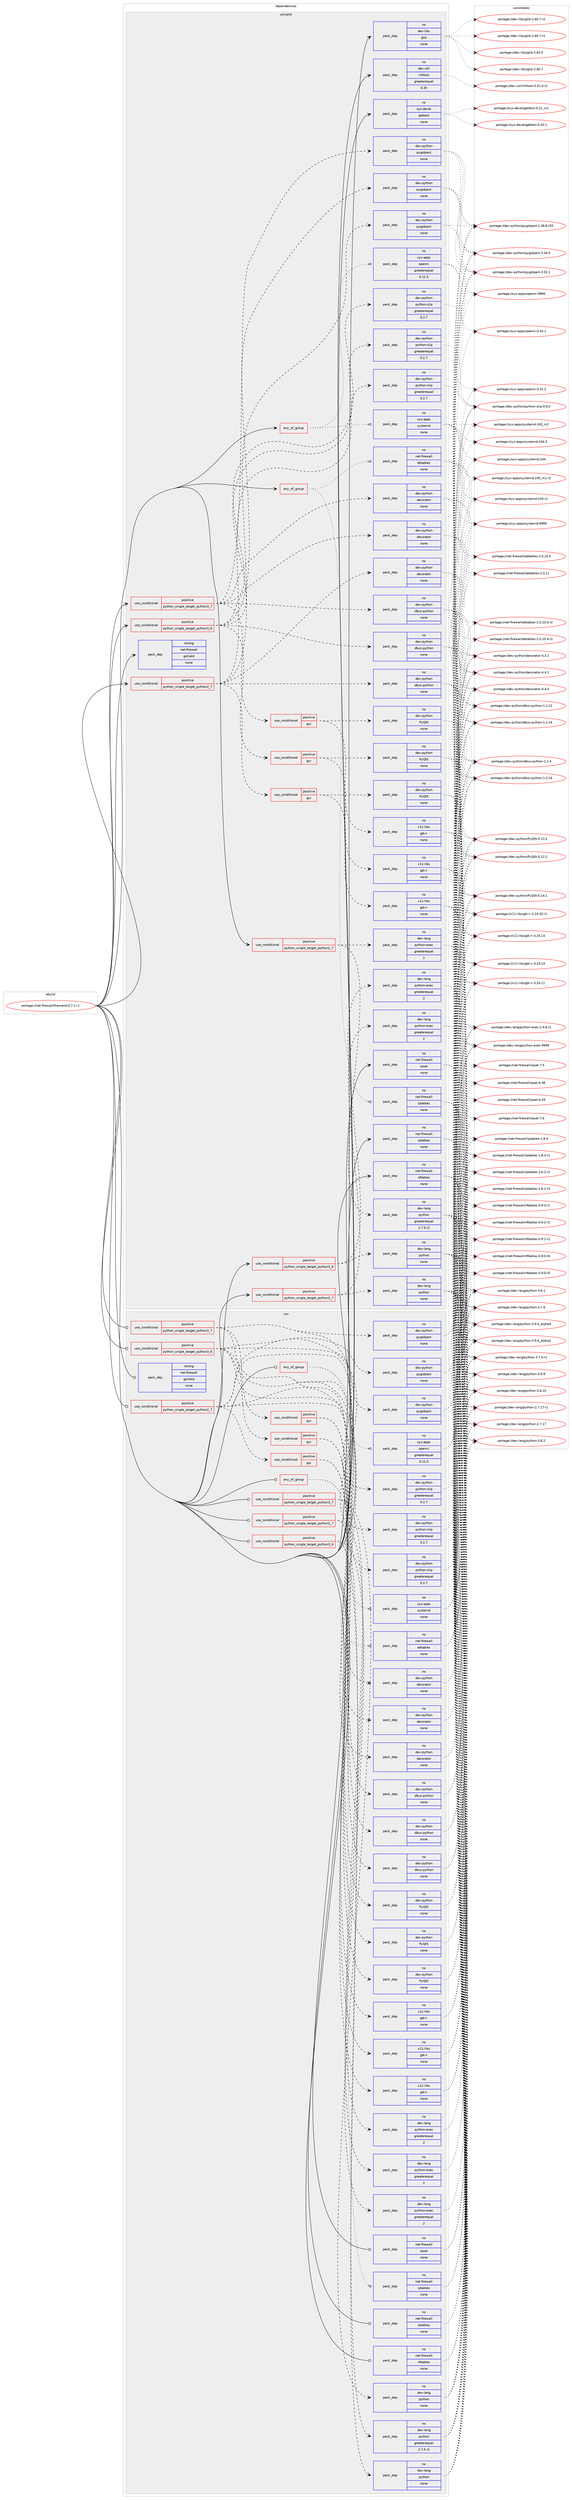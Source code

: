 digraph prolog {

# *************
# Graph options
# *************

newrank=true;
concentrate=true;
compound=true;
graph [rankdir=LR,fontname=Helvetica,fontsize=10,ranksep=1.5];#, ranksep=2.5, nodesep=0.2];
edge  [arrowhead=vee];
node  [fontname=Helvetica,fontsize=10];

# **********
# The ebuild
# **********

subgraph cluster_leftcol {
color=gray;
rank=same;
label=<<i>ebuild</i>>;
id [label="portage://net-firewall/firewalld-0.7.1-r1", color=red, width=4, href="../net-firewall/firewalld-0.7.1-r1.svg"];
}

# ****************
# The dependencies
# ****************

subgraph cluster_midcol {
color=gray;
label=<<i>dependencies</i>>;
subgraph cluster_compile {
fillcolor="#eeeeee";
style=filled;
label=<<i>compile</i>>;
subgraph any1564 {
dependency87358 [label=<<TABLE BORDER="0" CELLBORDER="1" CELLSPACING="0" CELLPADDING="4"><TR><TD CELLPADDING="10">any_of_group</TD></TR></TABLE>>, shape=none, color=red];subgraph pack66833 {
dependency87359 [label=<<TABLE BORDER="0" CELLBORDER="1" CELLSPACING="0" CELLPADDING="4" WIDTH="220"><TR><TD ROWSPAN="6" CELLPADDING="30">pack_dep</TD></TR><TR><TD WIDTH="110">no</TD></TR><TR><TD>net-firewall</TD></TR><TR><TD>iptables</TD></TR><TR><TD>none</TD></TR><TR><TD></TD></TR></TABLE>>, shape=none, color=blue];
}
dependency87358:e -> dependency87359:w [weight=20,style="dotted",arrowhead="oinv"];
subgraph pack66834 {
dependency87360 [label=<<TABLE BORDER="0" CELLBORDER="1" CELLSPACING="0" CELLPADDING="4" WIDTH="220"><TR><TD ROWSPAN="6" CELLPADDING="30">pack_dep</TD></TR><TR><TD WIDTH="110">no</TD></TR><TR><TD>net-firewall</TD></TR><TR><TD>ebtables</TD></TR><TR><TD>none</TD></TR><TR><TD></TD></TR></TABLE>>, shape=none, color=blue];
}
dependency87358:e -> dependency87360:w [weight=20,style="dotted",arrowhead="oinv"];
}
id:e -> dependency87358:w [weight=20,style="solid",arrowhead="vee"];
subgraph any1565 {
dependency87361 [label=<<TABLE BORDER="0" CELLBORDER="1" CELLSPACING="0" CELLPADDING="4"><TR><TD CELLPADDING="10">any_of_group</TD></TR></TABLE>>, shape=none, color=red];subgraph pack66835 {
dependency87362 [label=<<TABLE BORDER="0" CELLBORDER="1" CELLSPACING="0" CELLPADDING="4" WIDTH="220"><TR><TD ROWSPAN="6" CELLPADDING="30">pack_dep</TD></TR><TR><TD WIDTH="110">no</TD></TR><TR><TD>sys-apps</TD></TR><TR><TD>openrc</TD></TR><TR><TD>greaterequal</TD></TR><TR><TD>0.11.5</TD></TR></TABLE>>, shape=none, color=blue];
}
dependency87361:e -> dependency87362:w [weight=20,style="dotted",arrowhead="oinv"];
subgraph pack66836 {
dependency87363 [label=<<TABLE BORDER="0" CELLBORDER="1" CELLSPACING="0" CELLPADDING="4" WIDTH="220"><TR><TD ROWSPAN="6" CELLPADDING="30">pack_dep</TD></TR><TR><TD WIDTH="110">no</TD></TR><TR><TD>sys-apps</TD></TR><TR><TD>systemd</TD></TR><TR><TD>none</TD></TR><TR><TD></TD></TR></TABLE>>, shape=none, color=blue];
}
dependency87361:e -> dependency87363:w [weight=20,style="dotted",arrowhead="oinv"];
}
id:e -> dependency87361:w [weight=20,style="solid",arrowhead="vee"];
subgraph cond18885 {
dependency87364 [label=<<TABLE BORDER="0" CELLBORDER="1" CELLSPACING="0" CELLPADDING="4"><TR><TD ROWSPAN="3" CELLPADDING="10">use_conditional</TD></TR><TR><TD>positive</TD></TR><TR><TD>python_single_target_python2_7</TD></TR></TABLE>>, shape=none, color=red];
subgraph pack66837 {
dependency87365 [label=<<TABLE BORDER="0" CELLBORDER="1" CELLSPACING="0" CELLPADDING="4" WIDTH="220"><TR><TD ROWSPAN="6" CELLPADDING="30">pack_dep</TD></TR><TR><TD WIDTH="110">no</TD></TR><TR><TD>dev-lang</TD></TR><TR><TD>python</TD></TR><TR><TD>greaterequal</TD></TR><TR><TD>2.7.5-r2</TD></TR></TABLE>>, shape=none, color=blue];
}
dependency87364:e -> dependency87365:w [weight=20,style="dashed",arrowhead="vee"];
subgraph pack66838 {
dependency87366 [label=<<TABLE BORDER="0" CELLBORDER="1" CELLSPACING="0" CELLPADDING="4" WIDTH="220"><TR><TD ROWSPAN="6" CELLPADDING="30">pack_dep</TD></TR><TR><TD WIDTH="110">no</TD></TR><TR><TD>dev-lang</TD></TR><TR><TD>python-exec</TD></TR><TR><TD>greaterequal</TD></TR><TR><TD>2</TD></TR></TABLE>>, shape=none, color=blue];
}
dependency87364:e -> dependency87366:w [weight=20,style="dashed",arrowhead="vee"];
}
id:e -> dependency87364:w [weight=20,style="solid",arrowhead="vee"];
subgraph cond18886 {
dependency87367 [label=<<TABLE BORDER="0" CELLBORDER="1" CELLSPACING="0" CELLPADDING="4"><TR><TD ROWSPAN="3" CELLPADDING="10">use_conditional</TD></TR><TR><TD>positive</TD></TR><TR><TD>python_single_target_python2_7</TD></TR></TABLE>>, shape=none, color=red];
subgraph pack66839 {
dependency87368 [label=<<TABLE BORDER="0" CELLBORDER="1" CELLSPACING="0" CELLPADDING="4" WIDTH="220"><TR><TD ROWSPAN="6" CELLPADDING="30">pack_dep</TD></TR><TR><TD WIDTH="110">no</TD></TR><TR><TD>dev-python</TD></TR><TR><TD>dbus-python</TD></TR><TR><TD>none</TD></TR><TR><TD></TD></TR></TABLE>>, shape=none, color=blue];
}
dependency87367:e -> dependency87368:w [weight=20,style="dashed",arrowhead="vee"];
subgraph pack66840 {
dependency87369 [label=<<TABLE BORDER="0" CELLBORDER="1" CELLSPACING="0" CELLPADDING="4" WIDTH="220"><TR><TD ROWSPAN="6" CELLPADDING="30">pack_dep</TD></TR><TR><TD WIDTH="110">no</TD></TR><TR><TD>dev-python</TD></TR><TR><TD>decorator</TD></TR><TR><TD>none</TD></TR><TR><TD></TD></TR></TABLE>>, shape=none, color=blue];
}
dependency87367:e -> dependency87369:w [weight=20,style="dashed",arrowhead="vee"];
subgraph pack66841 {
dependency87370 [label=<<TABLE BORDER="0" CELLBORDER="1" CELLSPACING="0" CELLPADDING="4" WIDTH="220"><TR><TD ROWSPAN="6" CELLPADDING="30">pack_dep</TD></TR><TR><TD WIDTH="110">no</TD></TR><TR><TD>dev-python</TD></TR><TR><TD>python-slip</TD></TR><TR><TD>greaterequal</TD></TR><TR><TD>0.2.7</TD></TR></TABLE>>, shape=none, color=blue];
}
dependency87367:e -> dependency87370:w [weight=20,style="dashed",arrowhead="vee"];
subgraph pack66842 {
dependency87371 [label=<<TABLE BORDER="0" CELLBORDER="1" CELLSPACING="0" CELLPADDING="4" WIDTH="220"><TR><TD ROWSPAN="6" CELLPADDING="30">pack_dep</TD></TR><TR><TD WIDTH="110">no</TD></TR><TR><TD>dev-python</TD></TR><TR><TD>pygobject</TD></TR><TR><TD>none</TD></TR><TR><TD></TD></TR></TABLE>>, shape=none, color=blue];
}
dependency87367:e -> dependency87371:w [weight=20,style="dashed",arrowhead="vee"];
subgraph cond18887 {
dependency87372 [label=<<TABLE BORDER="0" CELLBORDER="1" CELLSPACING="0" CELLPADDING="4"><TR><TD ROWSPAN="3" CELLPADDING="10">use_conditional</TD></TR><TR><TD>positive</TD></TR><TR><TD>gui</TD></TR></TABLE>>, shape=none, color=red];
subgraph pack66843 {
dependency87373 [label=<<TABLE BORDER="0" CELLBORDER="1" CELLSPACING="0" CELLPADDING="4" WIDTH="220"><TR><TD ROWSPAN="6" CELLPADDING="30">pack_dep</TD></TR><TR><TD WIDTH="110">no</TD></TR><TR><TD>x11-libs</TD></TR><TR><TD>gtk+</TD></TR><TR><TD>none</TD></TR><TR><TD></TD></TR></TABLE>>, shape=none, color=blue];
}
dependency87372:e -> dependency87373:w [weight=20,style="dashed",arrowhead="vee"];
subgraph pack66844 {
dependency87374 [label=<<TABLE BORDER="0" CELLBORDER="1" CELLSPACING="0" CELLPADDING="4" WIDTH="220"><TR><TD ROWSPAN="6" CELLPADDING="30">pack_dep</TD></TR><TR><TD WIDTH="110">no</TD></TR><TR><TD>dev-python</TD></TR><TR><TD>PyQt5</TD></TR><TR><TD>none</TD></TR><TR><TD></TD></TR></TABLE>>, shape=none, color=blue];
}
dependency87372:e -> dependency87374:w [weight=20,style="dashed",arrowhead="vee"];
}
dependency87367:e -> dependency87372:w [weight=20,style="dashed",arrowhead="vee"];
}
id:e -> dependency87367:w [weight=20,style="solid",arrowhead="vee"];
subgraph cond18888 {
dependency87375 [label=<<TABLE BORDER="0" CELLBORDER="1" CELLSPACING="0" CELLPADDING="4"><TR><TD ROWSPAN="3" CELLPADDING="10">use_conditional</TD></TR><TR><TD>positive</TD></TR><TR><TD>python_single_target_python3_6</TD></TR></TABLE>>, shape=none, color=red];
subgraph pack66845 {
dependency87376 [label=<<TABLE BORDER="0" CELLBORDER="1" CELLSPACING="0" CELLPADDING="4" WIDTH="220"><TR><TD ROWSPAN="6" CELLPADDING="30">pack_dep</TD></TR><TR><TD WIDTH="110">no</TD></TR><TR><TD>dev-lang</TD></TR><TR><TD>python</TD></TR><TR><TD>none</TD></TR><TR><TD></TD></TR></TABLE>>, shape=none, color=blue];
}
dependency87375:e -> dependency87376:w [weight=20,style="dashed",arrowhead="vee"];
subgraph pack66846 {
dependency87377 [label=<<TABLE BORDER="0" CELLBORDER="1" CELLSPACING="0" CELLPADDING="4" WIDTH="220"><TR><TD ROWSPAN="6" CELLPADDING="30">pack_dep</TD></TR><TR><TD WIDTH="110">no</TD></TR><TR><TD>dev-lang</TD></TR><TR><TD>python-exec</TD></TR><TR><TD>greaterequal</TD></TR><TR><TD>2</TD></TR></TABLE>>, shape=none, color=blue];
}
dependency87375:e -> dependency87377:w [weight=20,style="dashed",arrowhead="vee"];
}
id:e -> dependency87375:w [weight=20,style="solid",arrowhead="vee"];
subgraph cond18889 {
dependency87378 [label=<<TABLE BORDER="0" CELLBORDER="1" CELLSPACING="0" CELLPADDING="4"><TR><TD ROWSPAN="3" CELLPADDING="10">use_conditional</TD></TR><TR><TD>positive</TD></TR><TR><TD>python_single_target_python3_6</TD></TR></TABLE>>, shape=none, color=red];
subgraph pack66847 {
dependency87379 [label=<<TABLE BORDER="0" CELLBORDER="1" CELLSPACING="0" CELLPADDING="4" WIDTH="220"><TR><TD ROWSPAN="6" CELLPADDING="30">pack_dep</TD></TR><TR><TD WIDTH="110">no</TD></TR><TR><TD>dev-python</TD></TR><TR><TD>dbus-python</TD></TR><TR><TD>none</TD></TR><TR><TD></TD></TR></TABLE>>, shape=none, color=blue];
}
dependency87378:e -> dependency87379:w [weight=20,style="dashed",arrowhead="vee"];
subgraph pack66848 {
dependency87380 [label=<<TABLE BORDER="0" CELLBORDER="1" CELLSPACING="0" CELLPADDING="4" WIDTH="220"><TR><TD ROWSPAN="6" CELLPADDING="30">pack_dep</TD></TR><TR><TD WIDTH="110">no</TD></TR><TR><TD>dev-python</TD></TR><TR><TD>decorator</TD></TR><TR><TD>none</TD></TR><TR><TD></TD></TR></TABLE>>, shape=none, color=blue];
}
dependency87378:e -> dependency87380:w [weight=20,style="dashed",arrowhead="vee"];
subgraph pack66849 {
dependency87381 [label=<<TABLE BORDER="0" CELLBORDER="1" CELLSPACING="0" CELLPADDING="4" WIDTH="220"><TR><TD ROWSPAN="6" CELLPADDING="30">pack_dep</TD></TR><TR><TD WIDTH="110">no</TD></TR><TR><TD>dev-python</TD></TR><TR><TD>python-slip</TD></TR><TR><TD>greaterequal</TD></TR><TR><TD>0.2.7</TD></TR></TABLE>>, shape=none, color=blue];
}
dependency87378:e -> dependency87381:w [weight=20,style="dashed",arrowhead="vee"];
subgraph pack66850 {
dependency87382 [label=<<TABLE BORDER="0" CELLBORDER="1" CELLSPACING="0" CELLPADDING="4" WIDTH="220"><TR><TD ROWSPAN="6" CELLPADDING="30">pack_dep</TD></TR><TR><TD WIDTH="110">no</TD></TR><TR><TD>dev-python</TD></TR><TR><TD>pygobject</TD></TR><TR><TD>none</TD></TR><TR><TD></TD></TR></TABLE>>, shape=none, color=blue];
}
dependency87378:e -> dependency87382:w [weight=20,style="dashed",arrowhead="vee"];
subgraph cond18890 {
dependency87383 [label=<<TABLE BORDER="0" CELLBORDER="1" CELLSPACING="0" CELLPADDING="4"><TR><TD ROWSPAN="3" CELLPADDING="10">use_conditional</TD></TR><TR><TD>positive</TD></TR><TR><TD>gui</TD></TR></TABLE>>, shape=none, color=red];
subgraph pack66851 {
dependency87384 [label=<<TABLE BORDER="0" CELLBORDER="1" CELLSPACING="0" CELLPADDING="4" WIDTH="220"><TR><TD ROWSPAN="6" CELLPADDING="30">pack_dep</TD></TR><TR><TD WIDTH="110">no</TD></TR><TR><TD>x11-libs</TD></TR><TR><TD>gtk+</TD></TR><TR><TD>none</TD></TR><TR><TD></TD></TR></TABLE>>, shape=none, color=blue];
}
dependency87383:e -> dependency87384:w [weight=20,style="dashed",arrowhead="vee"];
subgraph pack66852 {
dependency87385 [label=<<TABLE BORDER="0" CELLBORDER="1" CELLSPACING="0" CELLPADDING="4" WIDTH="220"><TR><TD ROWSPAN="6" CELLPADDING="30">pack_dep</TD></TR><TR><TD WIDTH="110">no</TD></TR><TR><TD>dev-python</TD></TR><TR><TD>PyQt5</TD></TR><TR><TD>none</TD></TR><TR><TD></TD></TR></TABLE>>, shape=none, color=blue];
}
dependency87383:e -> dependency87385:w [weight=20,style="dashed",arrowhead="vee"];
}
dependency87378:e -> dependency87383:w [weight=20,style="dashed",arrowhead="vee"];
}
id:e -> dependency87378:w [weight=20,style="solid",arrowhead="vee"];
subgraph cond18891 {
dependency87386 [label=<<TABLE BORDER="0" CELLBORDER="1" CELLSPACING="0" CELLPADDING="4"><TR><TD ROWSPAN="3" CELLPADDING="10">use_conditional</TD></TR><TR><TD>positive</TD></TR><TR><TD>python_single_target_python3_7</TD></TR></TABLE>>, shape=none, color=red];
subgraph pack66853 {
dependency87387 [label=<<TABLE BORDER="0" CELLBORDER="1" CELLSPACING="0" CELLPADDING="4" WIDTH="220"><TR><TD ROWSPAN="6" CELLPADDING="30">pack_dep</TD></TR><TR><TD WIDTH="110">no</TD></TR><TR><TD>dev-lang</TD></TR><TR><TD>python</TD></TR><TR><TD>none</TD></TR><TR><TD></TD></TR></TABLE>>, shape=none, color=blue];
}
dependency87386:e -> dependency87387:w [weight=20,style="dashed",arrowhead="vee"];
subgraph pack66854 {
dependency87388 [label=<<TABLE BORDER="0" CELLBORDER="1" CELLSPACING="0" CELLPADDING="4" WIDTH="220"><TR><TD ROWSPAN="6" CELLPADDING="30">pack_dep</TD></TR><TR><TD WIDTH="110">no</TD></TR><TR><TD>dev-lang</TD></TR><TR><TD>python-exec</TD></TR><TR><TD>greaterequal</TD></TR><TR><TD>2</TD></TR></TABLE>>, shape=none, color=blue];
}
dependency87386:e -> dependency87388:w [weight=20,style="dashed",arrowhead="vee"];
}
id:e -> dependency87386:w [weight=20,style="solid",arrowhead="vee"];
subgraph cond18892 {
dependency87389 [label=<<TABLE BORDER="0" CELLBORDER="1" CELLSPACING="0" CELLPADDING="4"><TR><TD ROWSPAN="3" CELLPADDING="10">use_conditional</TD></TR><TR><TD>positive</TD></TR><TR><TD>python_single_target_python3_7</TD></TR></TABLE>>, shape=none, color=red];
subgraph pack66855 {
dependency87390 [label=<<TABLE BORDER="0" CELLBORDER="1" CELLSPACING="0" CELLPADDING="4" WIDTH="220"><TR><TD ROWSPAN="6" CELLPADDING="30">pack_dep</TD></TR><TR><TD WIDTH="110">no</TD></TR><TR><TD>dev-python</TD></TR><TR><TD>dbus-python</TD></TR><TR><TD>none</TD></TR><TR><TD></TD></TR></TABLE>>, shape=none, color=blue];
}
dependency87389:e -> dependency87390:w [weight=20,style="dashed",arrowhead="vee"];
subgraph pack66856 {
dependency87391 [label=<<TABLE BORDER="0" CELLBORDER="1" CELLSPACING="0" CELLPADDING="4" WIDTH="220"><TR><TD ROWSPAN="6" CELLPADDING="30">pack_dep</TD></TR><TR><TD WIDTH="110">no</TD></TR><TR><TD>dev-python</TD></TR><TR><TD>decorator</TD></TR><TR><TD>none</TD></TR><TR><TD></TD></TR></TABLE>>, shape=none, color=blue];
}
dependency87389:e -> dependency87391:w [weight=20,style="dashed",arrowhead="vee"];
subgraph pack66857 {
dependency87392 [label=<<TABLE BORDER="0" CELLBORDER="1" CELLSPACING="0" CELLPADDING="4" WIDTH="220"><TR><TD ROWSPAN="6" CELLPADDING="30">pack_dep</TD></TR><TR><TD WIDTH="110">no</TD></TR><TR><TD>dev-python</TD></TR><TR><TD>python-slip</TD></TR><TR><TD>greaterequal</TD></TR><TR><TD>0.2.7</TD></TR></TABLE>>, shape=none, color=blue];
}
dependency87389:e -> dependency87392:w [weight=20,style="dashed",arrowhead="vee"];
subgraph pack66858 {
dependency87393 [label=<<TABLE BORDER="0" CELLBORDER="1" CELLSPACING="0" CELLPADDING="4" WIDTH="220"><TR><TD ROWSPAN="6" CELLPADDING="30">pack_dep</TD></TR><TR><TD WIDTH="110">no</TD></TR><TR><TD>dev-python</TD></TR><TR><TD>pygobject</TD></TR><TR><TD>none</TD></TR><TR><TD></TD></TR></TABLE>>, shape=none, color=blue];
}
dependency87389:e -> dependency87393:w [weight=20,style="dashed",arrowhead="vee"];
subgraph cond18893 {
dependency87394 [label=<<TABLE BORDER="0" CELLBORDER="1" CELLSPACING="0" CELLPADDING="4"><TR><TD ROWSPAN="3" CELLPADDING="10">use_conditional</TD></TR><TR><TD>positive</TD></TR><TR><TD>gui</TD></TR></TABLE>>, shape=none, color=red];
subgraph pack66859 {
dependency87395 [label=<<TABLE BORDER="0" CELLBORDER="1" CELLSPACING="0" CELLPADDING="4" WIDTH="220"><TR><TD ROWSPAN="6" CELLPADDING="30">pack_dep</TD></TR><TR><TD WIDTH="110">no</TD></TR><TR><TD>x11-libs</TD></TR><TR><TD>gtk+</TD></TR><TR><TD>none</TD></TR><TR><TD></TD></TR></TABLE>>, shape=none, color=blue];
}
dependency87394:e -> dependency87395:w [weight=20,style="dashed",arrowhead="vee"];
subgraph pack66860 {
dependency87396 [label=<<TABLE BORDER="0" CELLBORDER="1" CELLSPACING="0" CELLPADDING="4" WIDTH="220"><TR><TD ROWSPAN="6" CELLPADDING="30">pack_dep</TD></TR><TR><TD WIDTH="110">no</TD></TR><TR><TD>dev-python</TD></TR><TR><TD>PyQt5</TD></TR><TR><TD>none</TD></TR><TR><TD></TD></TR></TABLE>>, shape=none, color=blue];
}
dependency87394:e -> dependency87396:w [weight=20,style="dashed",arrowhead="vee"];
}
dependency87389:e -> dependency87394:w [weight=20,style="dashed",arrowhead="vee"];
}
id:e -> dependency87389:w [weight=20,style="solid",arrowhead="vee"];
subgraph pack66861 {
dependency87397 [label=<<TABLE BORDER="0" CELLBORDER="1" CELLSPACING="0" CELLPADDING="4" WIDTH="220"><TR><TD ROWSPAN="6" CELLPADDING="30">pack_dep</TD></TR><TR><TD WIDTH="110">no</TD></TR><TR><TD>dev-libs</TD></TR><TR><TD>glib</TD></TR><TR><TD>none</TD></TR><TR><TD></TD></TR></TABLE>>, shape=none, color=blue];
}
id:e -> dependency87397:w [weight=20,style="solid",arrowhead="vee"];
subgraph pack66862 {
dependency87398 [label=<<TABLE BORDER="0" CELLBORDER="1" CELLSPACING="0" CELLPADDING="4" WIDTH="220"><TR><TD ROWSPAN="6" CELLPADDING="30">pack_dep</TD></TR><TR><TD WIDTH="110">no</TD></TR><TR><TD>dev-util</TD></TR><TR><TD>intltool</TD></TR><TR><TD>greaterequal</TD></TR><TR><TD>0.35</TD></TR></TABLE>>, shape=none, color=blue];
}
id:e -> dependency87398:w [weight=20,style="solid",arrowhead="vee"];
subgraph pack66863 {
dependency87399 [label=<<TABLE BORDER="0" CELLBORDER="1" CELLSPACING="0" CELLPADDING="4" WIDTH="220"><TR><TD ROWSPAN="6" CELLPADDING="30">pack_dep</TD></TR><TR><TD WIDTH="110">no</TD></TR><TR><TD>net-firewall</TD></TR><TR><TD>ipset</TD></TR><TR><TD>none</TD></TR><TR><TD></TD></TR></TABLE>>, shape=none, color=blue];
}
id:e -> dependency87399:w [weight=20,style="solid",arrowhead="vee"];
subgraph pack66864 {
dependency87400 [label=<<TABLE BORDER="0" CELLBORDER="1" CELLSPACING="0" CELLPADDING="4" WIDTH="220"><TR><TD ROWSPAN="6" CELLPADDING="30">pack_dep</TD></TR><TR><TD WIDTH="110">no</TD></TR><TR><TD>net-firewall</TD></TR><TR><TD>iptables</TD></TR><TR><TD>none</TD></TR><TR><TD></TD></TR></TABLE>>, shape=none, color=blue];
}
id:e -> dependency87400:w [weight=20,style="solid",arrowhead="vee"];
subgraph pack66865 {
dependency87401 [label=<<TABLE BORDER="0" CELLBORDER="1" CELLSPACING="0" CELLPADDING="4" WIDTH="220"><TR><TD ROWSPAN="6" CELLPADDING="30">pack_dep</TD></TR><TR><TD WIDTH="110">no</TD></TR><TR><TD>net-firewall</TD></TR><TR><TD>nftables</TD></TR><TR><TD>none</TD></TR><TR><TD></TD></TR></TABLE>>, shape=none, color=blue];
}
id:e -> dependency87401:w [weight=20,style="solid",arrowhead="vee"];
subgraph pack66866 {
dependency87402 [label=<<TABLE BORDER="0" CELLBORDER="1" CELLSPACING="0" CELLPADDING="4" WIDTH="220"><TR><TD ROWSPAN="6" CELLPADDING="30">pack_dep</TD></TR><TR><TD WIDTH="110">no</TD></TR><TR><TD>sys-devel</TD></TR><TR><TD>gettext</TD></TR><TR><TD>none</TD></TR><TR><TD></TD></TR></TABLE>>, shape=none, color=blue];
}
id:e -> dependency87402:w [weight=20,style="solid",arrowhead="vee"];
subgraph pack66867 {
dependency87403 [label=<<TABLE BORDER="0" CELLBORDER="1" CELLSPACING="0" CELLPADDING="4" WIDTH="220"><TR><TD ROWSPAN="6" CELLPADDING="30">pack_dep</TD></TR><TR><TD WIDTH="110">strong</TD></TR><TR><TD>net-firewall</TD></TR><TR><TD>gshield</TD></TR><TR><TD>none</TD></TR><TR><TD></TD></TR></TABLE>>, shape=none, color=blue];
}
id:e -> dependency87403:w [weight=20,style="solid",arrowhead="vee"];
}
subgraph cluster_compileandrun {
fillcolor="#eeeeee";
style=filled;
label=<<i>compile and run</i>>;
}
subgraph cluster_run {
fillcolor="#eeeeee";
style=filled;
label=<<i>run</i>>;
subgraph any1566 {
dependency87404 [label=<<TABLE BORDER="0" CELLBORDER="1" CELLSPACING="0" CELLPADDING="4"><TR><TD CELLPADDING="10">any_of_group</TD></TR></TABLE>>, shape=none, color=red];subgraph pack66868 {
dependency87405 [label=<<TABLE BORDER="0" CELLBORDER="1" CELLSPACING="0" CELLPADDING="4" WIDTH="220"><TR><TD ROWSPAN="6" CELLPADDING="30">pack_dep</TD></TR><TR><TD WIDTH="110">no</TD></TR><TR><TD>net-firewall</TD></TR><TR><TD>iptables</TD></TR><TR><TD>none</TD></TR><TR><TD></TD></TR></TABLE>>, shape=none, color=blue];
}
dependency87404:e -> dependency87405:w [weight=20,style="dotted",arrowhead="oinv"];
subgraph pack66869 {
dependency87406 [label=<<TABLE BORDER="0" CELLBORDER="1" CELLSPACING="0" CELLPADDING="4" WIDTH="220"><TR><TD ROWSPAN="6" CELLPADDING="30">pack_dep</TD></TR><TR><TD WIDTH="110">no</TD></TR><TR><TD>net-firewall</TD></TR><TR><TD>ebtables</TD></TR><TR><TD>none</TD></TR><TR><TD></TD></TR></TABLE>>, shape=none, color=blue];
}
dependency87404:e -> dependency87406:w [weight=20,style="dotted",arrowhead="oinv"];
}
id:e -> dependency87404:w [weight=20,style="solid",arrowhead="odot"];
subgraph any1567 {
dependency87407 [label=<<TABLE BORDER="0" CELLBORDER="1" CELLSPACING="0" CELLPADDING="4"><TR><TD CELLPADDING="10">any_of_group</TD></TR></TABLE>>, shape=none, color=red];subgraph pack66870 {
dependency87408 [label=<<TABLE BORDER="0" CELLBORDER="1" CELLSPACING="0" CELLPADDING="4" WIDTH="220"><TR><TD ROWSPAN="6" CELLPADDING="30">pack_dep</TD></TR><TR><TD WIDTH="110">no</TD></TR><TR><TD>sys-apps</TD></TR><TR><TD>openrc</TD></TR><TR><TD>greaterequal</TD></TR><TR><TD>0.11.5</TD></TR></TABLE>>, shape=none, color=blue];
}
dependency87407:e -> dependency87408:w [weight=20,style="dotted",arrowhead="oinv"];
subgraph pack66871 {
dependency87409 [label=<<TABLE BORDER="0" CELLBORDER="1" CELLSPACING="0" CELLPADDING="4" WIDTH="220"><TR><TD ROWSPAN="6" CELLPADDING="30">pack_dep</TD></TR><TR><TD WIDTH="110">no</TD></TR><TR><TD>sys-apps</TD></TR><TR><TD>systemd</TD></TR><TR><TD>none</TD></TR><TR><TD></TD></TR></TABLE>>, shape=none, color=blue];
}
dependency87407:e -> dependency87409:w [weight=20,style="dotted",arrowhead="oinv"];
}
id:e -> dependency87407:w [weight=20,style="solid",arrowhead="odot"];
subgraph cond18894 {
dependency87410 [label=<<TABLE BORDER="0" CELLBORDER="1" CELLSPACING="0" CELLPADDING="4"><TR><TD ROWSPAN="3" CELLPADDING="10">use_conditional</TD></TR><TR><TD>positive</TD></TR><TR><TD>python_single_target_python2_7</TD></TR></TABLE>>, shape=none, color=red];
subgraph pack66872 {
dependency87411 [label=<<TABLE BORDER="0" CELLBORDER="1" CELLSPACING="0" CELLPADDING="4" WIDTH="220"><TR><TD ROWSPAN="6" CELLPADDING="30">pack_dep</TD></TR><TR><TD WIDTH="110">no</TD></TR><TR><TD>dev-lang</TD></TR><TR><TD>python</TD></TR><TR><TD>greaterequal</TD></TR><TR><TD>2.7.5-r2</TD></TR></TABLE>>, shape=none, color=blue];
}
dependency87410:e -> dependency87411:w [weight=20,style="dashed",arrowhead="vee"];
subgraph pack66873 {
dependency87412 [label=<<TABLE BORDER="0" CELLBORDER="1" CELLSPACING="0" CELLPADDING="4" WIDTH="220"><TR><TD ROWSPAN="6" CELLPADDING="30">pack_dep</TD></TR><TR><TD WIDTH="110">no</TD></TR><TR><TD>dev-lang</TD></TR><TR><TD>python-exec</TD></TR><TR><TD>greaterequal</TD></TR><TR><TD>2</TD></TR></TABLE>>, shape=none, color=blue];
}
dependency87410:e -> dependency87412:w [weight=20,style="dashed",arrowhead="vee"];
}
id:e -> dependency87410:w [weight=20,style="solid",arrowhead="odot"];
subgraph cond18895 {
dependency87413 [label=<<TABLE BORDER="0" CELLBORDER="1" CELLSPACING="0" CELLPADDING="4"><TR><TD ROWSPAN="3" CELLPADDING="10">use_conditional</TD></TR><TR><TD>positive</TD></TR><TR><TD>python_single_target_python2_7</TD></TR></TABLE>>, shape=none, color=red];
subgraph pack66874 {
dependency87414 [label=<<TABLE BORDER="0" CELLBORDER="1" CELLSPACING="0" CELLPADDING="4" WIDTH="220"><TR><TD ROWSPAN="6" CELLPADDING="30">pack_dep</TD></TR><TR><TD WIDTH="110">no</TD></TR><TR><TD>dev-python</TD></TR><TR><TD>dbus-python</TD></TR><TR><TD>none</TD></TR><TR><TD></TD></TR></TABLE>>, shape=none, color=blue];
}
dependency87413:e -> dependency87414:w [weight=20,style="dashed",arrowhead="vee"];
subgraph pack66875 {
dependency87415 [label=<<TABLE BORDER="0" CELLBORDER="1" CELLSPACING="0" CELLPADDING="4" WIDTH="220"><TR><TD ROWSPAN="6" CELLPADDING="30">pack_dep</TD></TR><TR><TD WIDTH="110">no</TD></TR><TR><TD>dev-python</TD></TR><TR><TD>decorator</TD></TR><TR><TD>none</TD></TR><TR><TD></TD></TR></TABLE>>, shape=none, color=blue];
}
dependency87413:e -> dependency87415:w [weight=20,style="dashed",arrowhead="vee"];
subgraph pack66876 {
dependency87416 [label=<<TABLE BORDER="0" CELLBORDER="1" CELLSPACING="0" CELLPADDING="4" WIDTH="220"><TR><TD ROWSPAN="6" CELLPADDING="30">pack_dep</TD></TR><TR><TD WIDTH="110">no</TD></TR><TR><TD>dev-python</TD></TR><TR><TD>python-slip</TD></TR><TR><TD>greaterequal</TD></TR><TR><TD>0.2.7</TD></TR></TABLE>>, shape=none, color=blue];
}
dependency87413:e -> dependency87416:w [weight=20,style="dashed",arrowhead="vee"];
subgraph pack66877 {
dependency87417 [label=<<TABLE BORDER="0" CELLBORDER="1" CELLSPACING="0" CELLPADDING="4" WIDTH="220"><TR><TD ROWSPAN="6" CELLPADDING="30">pack_dep</TD></TR><TR><TD WIDTH="110">no</TD></TR><TR><TD>dev-python</TD></TR><TR><TD>pygobject</TD></TR><TR><TD>none</TD></TR><TR><TD></TD></TR></TABLE>>, shape=none, color=blue];
}
dependency87413:e -> dependency87417:w [weight=20,style="dashed",arrowhead="vee"];
subgraph cond18896 {
dependency87418 [label=<<TABLE BORDER="0" CELLBORDER="1" CELLSPACING="0" CELLPADDING="4"><TR><TD ROWSPAN="3" CELLPADDING="10">use_conditional</TD></TR><TR><TD>positive</TD></TR><TR><TD>gui</TD></TR></TABLE>>, shape=none, color=red];
subgraph pack66878 {
dependency87419 [label=<<TABLE BORDER="0" CELLBORDER="1" CELLSPACING="0" CELLPADDING="4" WIDTH="220"><TR><TD ROWSPAN="6" CELLPADDING="30">pack_dep</TD></TR><TR><TD WIDTH="110">no</TD></TR><TR><TD>x11-libs</TD></TR><TR><TD>gtk+</TD></TR><TR><TD>none</TD></TR><TR><TD></TD></TR></TABLE>>, shape=none, color=blue];
}
dependency87418:e -> dependency87419:w [weight=20,style="dashed",arrowhead="vee"];
subgraph pack66879 {
dependency87420 [label=<<TABLE BORDER="0" CELLBORDER="1" CELLSPACING="0" CELLPADDING="4" WIDTH="220"><TR><TD ROWSPAN="6" CELLPADDING="30">pack_dep</TD></TR><TR><TD WIDTH="110">no</TD></TR><TR><TD>dev-python</TD></TR><TR><TD>PyQt5</TD></TR><TR><TD>none</TD></TR><TR><TD></TD></TR></TABLE>>, shape=none, color=blue];
}
dependency87418:e -> dependency87420:w [weight=20,style="dashed",arrowhead="vee"];
}
dependency87413:e -> dependency87418:w [weight=20,style="dashed",arrowhead="vee"];
}
id:e -> dependency87413:w [weight=20,style="solid",arrowhead="odot"];
subgraph cond18897 {
dependency87421 [label=<<TABLE BORDER="0" CELLBORDER="1" CELLSPACING="0" CELLPADDING="4"><TR><TD ROWSPAN="3" CELLPADDING="10">use_conditional</TD></TR><TR><TD>positive</TD></TR><TR><TD>python_single_target_python3_6</TD></TR></TABLE>>, shape=none, color=red];
subgraph pack66880 {
dependency87422 [label=<<TABLE BORDER="0" CELLBORDER="1" CELLSPACING="0" CELLPADDING="4" WIDTH="220"><TR><TD ROWSPAN="6" CELLPADDING="30">pack_dep</TD></TR><TR><TD WIDTH="110">no</TD></TR><TR><TD>dev-lang</TD></TR><TR><TD>python</TD></TR><TR><TD>none</TD></TR><TR><TD></TD></TR></TABLE>>, shape=none, color=blue];
}
dependency87421:e -> dependency87422:w [weight=20,style="dashed",arrowhead="vee"];
subgraph pack66881 {
dependency87423 [label=<<TABLE BORDER="0" CELLBORDER="1" CELLSPACING="0" CELLPADDING="4" WIDTH="220"><TR><TD ROWSPAN="6" CELLPADDING="30">pack_dep</TD></TR><TR><TD WIDTH="110">no</TD></TR><TR><TD>dev-lang</TD></TR><TR><TD>python-exec</TD></TR><TR><TD>greaterequal</TD></TR><TR><TD>2</TD></TR></TABLE>>, shape=none, color=blue];
}
dependency87421:e -> dependency87423:w [weight=20,style="dashed",arrowhead="vee"];
}
id:e -> dependency87421:w [weight=20,style="solid",arrowhead="odot"];
subgraph cond18898 {
dependency87424 [label=<<TABLE BORDER="0" CELLBORDER="1" CELLSPACING="0" CELLPADDING="4"><TR><TD ROWSPAN="3" CELLPADDING="10">use_conditional</TD></TR><TR><TD>positive</TD></TR><TR><TD>python_single_target_python3_6</TD></TR></TABLE>>, shape=none, color=red];
subgraph pack66882 {
dependency87425 [label=<<TABLE BORDER="0" CELLBORDER="1" CELLSPACING="0" CELLPADDING="4" WIDTH="220"><TR><TD ROWSPAN="6" CELLPADDING="30">pack_dep</TD></TR><TR><TD WIDTH="110">no</TD></TR><TR><TD>dev-python</TD></TR><TR><TD>dbus-python</TD></TR><TR><TD>none</TD></TR><TR><TD></TD></TR></TABLE>>, shape=none, color=blue];
}
dependency87424:e -> dependency87425:w [weight=20,style="dashed",arrowhead="vee"];
subgraph pack66883 {
dependency87426 [label=<<TABLE BORDER="0" CELLBORDER="1" CELLSPACING="0" CELLPADDING="4" WIDTH="220"><TR><TD ROWSPAN="6" CELLPADDING="30">pack_dep</TD></TR><TR><TD WIDTH="110">no</TD></TR><TR><TD>dev-python</TD></TR><TR><TD>decorator</TD></TR><TR><TD>none</TD></TR><TR><TD></TD></TR></TABLE>>, shape=none, color=blue];
}
dependency87424:e -> dependency87426:w [weight=20,style="dashed",arrowhead="vee"];
subgraph pack66884 {
dependency87427 [label=<<TABLE BORDER="0" CELLBORDER="1" CELLSPACING="0" CELLPADDING="4" WIDTH="220"><TR><TD ROWSPAN="6" CELLPADDING="30">pack_dep</TD></TR><TR><TD WIDTH="110">no</TD></TR><TR><TD>dev-python</TD></TR><TR><TD>python-slip</TD></TR><TR><TD>greaterequal</TD></TR><TR><TD>0.2.7</TD></TR></TABLE>>, shape=none, color=blue];
}
dependency87424:e -> dependency87427:w [weight=20,style="dashed",arrowhead="vee"];
subgraph pack66885 {
dependency87428 [label=<<TABLE BORDER="0" CELLBORDER="1" CELLSPACING="0" CELLPADDING="4" WIDTH="220"><TR><TD ROWSPAN="6" CELLPADDING="30">pack_dep</TD></TR><TR><TD WIDTH="110">no</TD></TR><TR><TD>dev-python</TD></TR><TR><TD>pygobject</TD></TR><TR><TD>none</TD></TR><TR><TD></TD></TR></TABLE>>, shape=none, color=blue];
}
dependency87424:e -> dependency87428:w [weight=20,style="dashed",arrowhead="vee"];
subgraph cond18899 {
dependency87429 [label=<<TABLE BORDER="0" CELLBORDER="1" CELLSPACING="0" CELLPADDING="4"><TR><TD ROWSPAN="3" CELLPADDING="10">use_conditional</TD></TR><TR><TD>positive</TD></TR><TR><TD>gui</TD></TR></TABLE>>, shape=none, color=red];
subgraph pack66886 {
dependency87430 [label=<<TABLE BORDER="0" CELLBORDER="1" CELLSPACING="0" CELLPADDING="4" WIDTH="220"><TR><TD ROWSPAN="6" CELLPADDING="30">pack_dep</TD></TR><TR><TD WIDTH="110">no</TD></TR><TR><TD>x11-libs</TD></TR><TR><TD>gtk+</TD></TR><TR><TD>none</TD></TR><TR><TD></TD></TR></TABLE>>, shape=none, color=blue];
}
dependency87429:e -> dependency87430:w [weight=20,style="dashed",arrowhead="vee"];
subgraph pack66887 {
dependency87431 [label=<<TABLE BORDER="0" CELLBORDER="1" CELLSPACING="0" CELLPADDING="4" WIDTH="220"><TR><TD ROWSPAN="6" CELLPADDING="30">pack_dep</TD></TR><TR><TD WIDTH="110">no</TD></TR><TR><TD>dev-python</TD></TR><TR><TD>PyQt5</TD></TR><TR><TD>none</TD></TR><TR><TD></TD></TR></TABLE>>, shape=none, color=blue];
}
dependency87429:e -> dependency87431:w [weight=20,style="dashed",arrowhead="vee"];
}
dependency87424:e -> dependency87429:w [weight=20,style="dashed",arrowhead="vee"];
}
id:e -> dependency87424:w [weight=20,style="solid",arrowhead="odot"];
subgraph cond18900 {
dependency87432 [label=<<TABLE BORDER="0" CELLBORDER="1" CELLSPACING="0" CELLPADDING="4"><TR><TD ROWSPAN="3" CELLPADDING="10">use_conditional</TD></TR><TR><TD>positive</TD></TR><TR><TD>python_single_target_python3_7</TD></TR></TABLE>>, shape=none, color=red];
subgraph pack66888 {
dependency87433 [label=<<TABLE BORDER="0" CELLBORDER="1" CELLSPACING="0" CELLPADDING="4" WIDTH="220"><TR><TD ROWSPAN="6" CELLPADDING="30">pack_dep</TD></TR><TR><TD WIDTH="110">no</TD></TR><TR><TD>dev-lang</TD></TR><TR><TD>python</TD></TR><TR><TD>none</TD></TR><TR><TD></TD></TR></TABLE>>, shape=none, color=blue];
}
dependency87432:e -> dependency87433:w [weight=20,style="dashed",arrowhead="vee"];
subgraph pack66889 {
dependency87434 [label=<<TABLE BORDER="0" CELLBORDER="1" CELLSPACING="0" CELLPADDING="4" WIDTH="220"><TR><TD ROWSPAN="6" CELLPADDING="30">pack_dep</TD></TR><TR><TD WIDTH="110">no</TD></TR><TR><TD>dev-lang</TD></TR><TR><TD>python-exec</TD></TR><TR><TD>greaterequal</TD></TR><TR><TD>2</TD></TR></TABLE>>, shape=none, color=blue];
}
dependency87432:e -> dependency87434:w [weight=20,style="dashed",arrowhead="vee"];
}
id:e -> dependency87432:w [weight=20,style="solid",arrowhead="odot"];
subgraph cond18901 {
dependency87435 [label=<<TABLE BORDER="0" CELLBORDER="1" CELLSPACING="0" CELLPADDING="4"><TR><TD ROWSPAN="3" CELLPADDING="10">use_conditional</TD></TR><TR><TD>positive</TD></TR><TR><TD>python_single_target_python3_7</TD></TR></TABLE>>, shape=none, color=red];
subgraph pack66890 {
dependency87436 [label=<<TABLE BORDER="0" CELLBORDER="1" CELLSPACING="0" CELLPADDING="4" WIDTH="220"><TR><TD ROWSPAN="6" CELLPADDING="30">pack_dep</TD></TR><TR><TD WIDTH="110">no</TD></TR><TR><TD>dev-python</TD></TR><TR><TD>dbus-python</TD></TR><TR><TD>none</TD></TR><TR><TD></TD></TR></TABLE>>, shape=none, color=blue];
}
dependency87435:e -> dependency87436:w [weight=20,style="dashed",arrowhead="vee"];
subgraph pack66891 {
dependency87437 [label=<<TABLE BORDER="0" CELLBORDER="1" CELLSPACING="0" CELLPADDING="4" WIDTH="220"><TR><TD ROWSPAN="6" CELLPADDING="30">pack_dep</TD></TR><TR><TD WIDTH="110">no</TD></TR><TR><TD>dev-python</TD></TR><TR><TD>decorator</TD></TR><TR><TD>none</TD></TR><TR><TD></TD></TR></TABLE>>, shape=none, color=blue];
}
dependency87435:e -> dependency87437:w [weight=20,style="dashed",arrowhead="vee"];
subgraph pack66892 {
dependency87438 [label=<<TABLE BORDER="0" CELLBORDER="1" CELLSPACING="0" CELLPADDING="4" WIDTH="220"><TR><TD ROWSPAN="6" CELLPADDING="30">pack_dep</TD></TR><TR><TD WIDTH="110">no</TD></TR><TR><TD>dev-python</TD></TR><TR><TD>python-slip</TD></TR><TR><TD>greaterequal</TD></TR><TR><TD>0.2.7</TD></TR></TABLE>>, shape=none, color=blue];
}
dependency87435:e -> dependency87438:w [weight=20,style="dashed",arrowhead="vee"];
subgraph pack66893 {
dependency87439 [label=<<TABLE BORDER="0" CELLBORDER="1" CELLSPACING="0" CELLPADDING="4" WIDTH="220"><TR><TD ROWSPAN="6" CELLPADDING="30">pack_dep</TD></TR><TR><TD WIDTH="110">no</TD></TR><TR><TD>dev-python</TD></TR><TR><TD>pygobject</TD></TR><TR><TD>none</TD></TR><TR><TD></TD></TR></TABLE>>, shape=none, color=blue];
}
dependency87435:e -> dependency87439:w [weight=20,style="dashed",arrowhead="vee"];
subgraph cond18902 {
dependency87440 [label=<<TABLE BORDER="0" CELLBORDER="1" CELLSPACING="0" CELLPADDING="4"><TR><TD ROWSPAN="3" CELLPADDING="10">use_conditional</TD></TR><TR><TD>positive</TD></TR><TR><TD>gui</TD></TR></TABLE>>, shape=none, color=red];
subgraph pack66894 {
dependency87441 [label=<<TABLE BORDER="0" CELLBORDER="1" CELLSPACING="0" CELLPADDING="4" WIDTH="220"><TR><TD ROWSPAN="6" CELLPADDING="30">pack_dep</TD></TR><TR><TD WIDTH="110">no</TD></TR><TR><TD>x11-libs</TD></TR><TR><TD>gtk+</TD></TR><TR><TD>none</TD></TR><TR><TD></TD></TR></TABLE>>, shape=none, color=blue];
}
dependency87440:e -> dependency87441:w [weight=20,style="dashed",arrowhead="vee"];
subgraph pack66895 {
dependency87442 [label=<<TABLE BORDER="0" CELLBORDER="1" CELLSPACING="0" CELLPADDING="4" WIDTH="220"><TR><TD ROWSPAN="6" CELLPADDING="30">pack_dep</TD></TR><TR><TD WIDTH="110">no</TD></TR><TR><TD>dev-python</TD></TR><TR><TD>PyQt5</TD></TR><TR><TD>none</TD></TR><TR><TD></TD></TR></TABLE>>, shape=none, color=blue];
}
dependency87440:e -> dependency87442:w [weight=20,style="dashed",arrowhead="vee"];
}
dependency87435:e -> dependency87440:w [weight=20,style="dashed",arrowhead="vee"];
}
id:e -> dependency87435:w [weight=20,style="solid",arrowhead="odot"];
subgraph pack66896 {
dependency87443 [label=<<TABLE BORDER="0" CELLBORDER="1" CELLSPACING="0" CELLPADDING="4" WIDTH="220"><TR><TD ROWSPAN="6" CELLPADDING="30">pack_dep</TD></TR><TR><TD WIDTH="110">no</TD></TR><TR><TD>net-firewall</TD></TR><TR><TD>ipset</TD></TR><TR><TD>none</TD></TR><TR><TD></TD></TR></TABLE>>, shape=none, color=blue];
}
id:e -> dependency87443:w [weight=20,style="solid",arrowhead="odot"];
subgraph pack66897 {
dependency87444 [label=<<TABLE BORDER="0" CELLBORDER="1" CELLSPACING="0" CELLPADDING="4" WIDTH="220"><TR><TD ROWSPAN="6" CELLPADDING="30">pack_dep</TD></TR><TR><TD WIDTH="110">no</TD></TR><TR><TD>net-firewall</TD></TR><TR><TD>iptables</TD></TR><TR><TD>none</TD></TR><TR><TD></TD></TR></TABLE>>, shape=none, color=blue];
}
id:e -> dependency87444:w [weight=20,style="solid",arrowhead="odot"];
subgraph pack66898 {
dependency87445 [label=<<TABLE BORDER="0" CELLBORDER="1" CELLSPACING="0" CELLPADDING="4" WIDTH="220"><TR><TD ROWSPAN="6" CELLPADDING="30">pack_dep</TD></TR><TR><TD WIDTH="110">no</TD></TR><TR><TD>net-firewall</TD></TR><TR><TD>nftables</TD></TR><TR><TD>none</TD></TR><TR><TD></TD></TR></TABLE>>, shape=none, color=blue];
}
id:e -> dependency87445:w [weight=20,style="solid",arrowhead="odot"];
subgraph pack66899 {
dependency87446 [label=<<TABLE BORDER="0" CELLBORDER="1" CELLSPACING="0" CELLPADDING="4" WIDTH="220"><TR><TD ROWSPAN="6" CELLPADDING="30">pack_dep</TD></TR><TR><TD WIDTH="110">strong</TD></TR><TR><TD>net-firewall</TD></TR><TR><TD>gshield</TD></TR><TR><TD>none</TD></TR><TR><TD></TD></TR></TABLE>>, shape=none, color=blue];
}
id:e -> dependency87446:w [weight=20,style="solid",arrowhead="odot"];
}
}

# **************
# The candidates
# **************

subgraph cluster_choices {
rank=same;
color=gray;
label=<<i>candidates</i>>;

subgraph choice66833 {
color=black;
nodesep=1;
choice1101011164510210511410111997108108471051121169798108101115454946564652 [label="portage://net-firewall/iptables-1.8.4", color=red, width=4,href="../net-firewall/iptables-1.8.4.svg"];
choice11010111645102105114101119971081084710511211697981081011154549465646514511449 [label="portage://net-firewall/iptables-1.8.3-r1", color=red, width=4,href="../net-firewall/iptables-1.8.3-r1.svg"];
choice11010111645102105114101119971081084710511211697981081011154549465446504511450 [label="portage://net-firewall/iptables-1.6.2-r2", color=red, width=4,href="../net-firewall/iptables-1.6.2-r2.svg"];
choice11010111645102105114101119971081084710511211697981081011154549465446494511451 [label="portage://net-firewall/iptables-1.6.1-r3", color=red, width=4,href="../net-firewall/iptables-1.6.1-r3.svg"];
dependency87359:e -> choice1101011164510210511410111997108108471051121169798108101115454946564652:w [style=dotted,weight="100"];
dependency87359:e -> choice11010111645102105114101119971081084710511211697981081011154549465646514511449:w [style=dotted,weight="100"];
dependency87359:e -> choice11010111645102105114101119971081084710511211697981081011154549465446504511450:w [style=dotted,weight="100"];
dependency87359:e -> choice11010111645102105114101119971081084710511211697981081011154549465446494511451:w [style=dotted,weight="100"];
}
subgraph choice66834 {
color=black;
nodesep=1;
choice11010111645102105114101119971081084710198116979810810111545504648464949 [label="portage://net-firewall/ebtables-2.0.11", color=red, width=4,href="../net-firewall/ebtables-2.0.11.svg"];
choice1101011164510210511410111997108108471019811697981081011154550464846494846524511450 [label="portage://net-firewall/ebtables-2.0.10.4-r2", color=red, width=4,href="../net-firewall/ebtables-2.0.10.4-r2.svg"];
choice1101011164510210511410111997108108471019811697981081011154550464846494846524511449 [label="portage://net-firewall/ebtables-2.0.10.4-r1", color=red, width=4,href="../net-firewall/ebtables-2.0.10.4-r1.svg"];
choice110101116451021051141011199710810847101981169798108101115455046484649484652 [label="portage://net-firewall/ebtables-2.0.10.4", color=red, width=4,href="../net-firewall/ebtables-2.0.10.4.svg"];
dependency87360:e -> choice11010111645102105114101119971081084710198116979810810111545504648464949:w [style=dotted,weight="100"];
dependency87360:e -> choice1101011164510210511410111997108108471019811697981081011154550464846494846524511450:w [style=dotted,weight="100"];
dependency87360:e -> choice1101011164510210511410111997108108471019811697981081011154550464846494846524511449:w [style=dotted,weight="100"];
dependency87360:e -> choice110101116451021051141011199710810847101981169798108101115455046484649484652:w [style=dotted,weight="100"];
}
subgraph choice66835 {
color=black;
nodesep=1;
choice115121115459711211211547111112101110114994557575757 [label="portage://sys-apps/openrc-9999", color=red, width=4,href="../sys-apps/openrc-9999.svg"];
choice1151211154597112112115471111121011101149945484652504649 [label="portage://sys-apps/openrc-0.42.1", color=red, width=4,href="../sys-apps/openrc-0.42.1.svg"];
choice1151211154597112112115471111121011101149945484652494650 [label="portage://sys-apps/openrc-0.41.2", color=red, width=4,href="../sys-apps/openrc-0.41.2.svg"];
dependency87362:e -> choice115121115459711211211547111112101110114994557575757:w [style=dotted,weight="100"];
dependency87362:e -> choice1151211154597112112115471111121011101149945484652504649:w [style=dotted,weight="100"];
dependency87362:e -> choice1151211154597112112115471111121011101149945484652494650:w [style=dotted,weight="100"];
}
subgraph choice66836 {
color=black;
nodesep=1;
choice1151211154597112112115471151211151161011091004557575757 [label="portage://sys-apps/systemd-9999", color=red, width=4,href="../sys-apps/systemd-9999.svg"];
choice11512111545971121121154711512111511610110910045505253951149950 [label="portage://sys-apps/systemd-245_rc2", color=red, width=4,href="../sys-apps/systemd-245_rc2.svg"];
choice115121115459711211211547115121115116101109100455052539511499494511450 [label="portage://sys-apps/systemd-245_rc1-r2", color=red, width=4,href="../sys-apps/systemd-245_rc1-r2.svg"];
choice115121115459711211211547115121115116101109100455052524651 [label="portage://sys-apps/systemd-244.3", color=red, width=4,href="../sys-apps/systemd-244.3.svg"];
choice11512111545971121121154711512111511610110910045505252 [label="portage://sys-apps/systemd-244", color=red, width=4,href="../sys-apps/systemd-244.svg"];
choice115121115459711211211547115121115116101109100455052514511450 [label="portage://sys-apps/systemd-243-r2", color=red, width=4,href="../sys-apps/systemd-243-r2.svg"];
dependency87363:e -> choice1151211154597112112115471151211151161011091004557575757:w [style=dotted,weight="100"];
dependency87363:e -> choice11512111545971121121154711512111511610110910045505253951149950:w [style=dotted,weight="100"];
dependency87363:e -> choice115121115459711211211547115121115116101109100455052539511499494511450:w [style=dotted,weight="100"];
dependency87363:e -> choice115121115459711211211547115121115116101109100455052524651:w [style=dotted,weight="100"];
dependency87363:e -> choice11512111545971121121154711512111511610110910045505252:w [style=dotted,weight="100"];
dependency87363:e -> choice115121115459711211211547115121115116101109100455052514511450:w [style=dotted,weight="100"];
}
subgraph choice66837 {
color=black;
nodesep=1;
choice10010111845108971101034711212111610411111045514657464895971081121049752 [label="portage://dev-lang/python-3.9.0_alpha4", color=red, width=4,href="../dev-lang/python-3.9.0_alpha4.svg"];
choice10010111845108971101034711212111610411111045514657464895971081121049750 [label="portage://dev-lang/python-3.9.0_alpha2", color=red, width=4,href="../dev-lang/python-3.9.0_alpha2.svg"];
choice100101118451089711010347112121116104111110455146564650 [label="portage://dev-lang/python-3.8.2", color=red, width=4,href="../dev-lang/python-3.8.2.svg"];
choice100101118451089711010347112121116104111110455146564649 [label="portage://dev-lang/python-3.8.1", color=red, width=4,href="../dev-lang/python-3.8.1.svg"];
choice100101118451089711010347112121116104111110455146554654 [label="portage://dev-lang/python-3.7.6", color=red, width=4,href="../dev-lang/python-3.7.6.svg"];
choice1001011184510897110103471121211161041111104551465546534511449 [label="portage://dev-lang/python-3.7.5-r1", color=red, width=4,href="../dev-lang/python-3.7.5-r1.svg"];
choice100101118451089711010347112121116104111110455146544657 [label="portage://dev-lang/python-3.6.9", color=red, width=4,href="../dev-lang/python-3.6.9.svg"];
choice10010111845108971101034711212111610411111045514654464948 [label="portage://dev-lang/python-3.6.10", color=red, width=4,href="../dev-lang/python-3.6.10.svg"];
choice100101118451089711010347112121116104111110455046554649554511449 [label="portage://dev-lang/python-2.7.17-r1", color=red, width=4,href="../dev-lang/python-2.7.17-r1.svg"];
choice10010111845108971101034711212111610411111045504655464955 [label="portage://dev-lang/python-2.7.17", color=red, width=4,href="../dev-lang/python-2.7.17.svg"];
dependency87365:e -> choice10010111845108971101034711212111610411111045514657464895971081121049752:w [style=dotted,weight="100"];
dependency87365:e -> choice10010111845108971101034711212111610411111045514657464895971081121049750:w [style=dotted,weight="100"];
dependency87365:e -> choice100101118451089711010347112121116104111110455146564650:w [style=dotted,weight="100"];
dependency87365:e -> choice100101118451089711010347112121116104111110455146564649:w [style=dotted,weight="100"];
dependency87365:e -> choice100101118451089711010347112121116104111110455146554654:w [style=dotted,weight="100"];
dependency87365:e -> choice1001011184510897110103471121211161041111104551465546534511449:w [style=dotted,weight="100"];
dependency87365:e -> choice100101118451089711010347112121116104111110455146544657:w [style=dotted,weight="100"];
dependency87365:e -> choice10010111845108971101034711212111610411111045514654464948:w [style=dotted,weight="100"];
dependency87365:e -> choice100101118451089711010347112121116104111110455046554649554511449:w [style=dotted,weight="100"];
dependency87365:e -> choice10010111845108971101034711212111610411111045504655464955:w [style=dotted,weight="100"];
}
subgraph choice66838 {
color=black;
nodesep=1;
choice10010111845108971101034711212111610411111045101120101994557575757 [label="portage://dev-lang/python-exec-9999", color=red, width=4,href="../dev-lang/python-exec-9999.svg"];
choice10010111845108971101034711212111610411111045101120101994550465246544511449 [label="portage://dev-lang/python-exec-2.4.6-r1", color=red, width=4,href="../dev-lang/python-exec-2.4.6-r1.svg"];
dependency87366:e -> choice10010111845108971101034711212111610411111045101120101994557575757:w [style=dotted,weight="100"];
dependency87366:e -> choice10010111845108971101034711212111610411111045101120101994550465246544511449:w [style=dotted,weight="100"];
}
subgraph choice66839 {
color=black;
nodesep=1;
choice10010111845112121116104111110471009811711545112121116104111110454946504652 [label="portage://dev-python/dbus-python-1.2.4", color=red, width=4,href="../dev-python/dbus-python-1.2.4.svg"];
choice1001011184511212111610411111047100981171154511212111610411111045494650464954 [label="portage://dev-python/dbus-python-1.2.16", color=red, width=4,href="../dev-python/dbus-python-1.2.16.svg"];
choice1001011184511212111610411111047100981171154511212111610411111045494650464952 [label="portage://dev-python/dbus-python-1.2.14", color=red, width=4,href="../dev-python/dbus-python-1.2.14.svg"];
choice1001011184511212111610411111047100981171154511212111610411111045494650464950 [label="portage://dev-python/dbus-python-1.2.12", color=red, width=4,href="../dev-python/dbus-python-1.2.12.svg"];
dependency87368:e -> choice10010111845112121116104111110471009811711545112121116104111110454946504652:w [style=dotted,weight="100"];
dependency87368:e -> choice1001011184511212111610411111047100981171154511212111610411111045494650464954:w [style=dotted,weight="100"];
dependency87368:e -> choice1001011184511212111610411111047100981171154511212111610411111045494650464952:w [style=dotted,weight="100"];
dependency87368:e -> choice1001011184511212111610411111047100981171154511212111610411111045494650464950:w [style=dotted,weight="100"];
}
subgraph choice66840 {
color=black;
nodesep=1;
choice10010111845112121116104111110471001019911111497116111114455246524649 [label="portage://dev-python/decorator-4.4.1", color=red, width=4,href="../dev-python/decorator-4.4.1.svg"];
choice10010111845112121116104111110471001019911111497116111114455246524648 [label="portage://dev-python/decorator-4.4.0", color=red, width=4,href="../dev-python/decorator-4.4.0.svg"];
choice10010111845112121116104111110471001019911111497116111114455246514650 [label="portage://dev-python/decorator-4.3.2", color=red, width=4,href="../dev-python/decorator-4.3.2.svg"];
dependency87369:e -> choice10010111845112121116104111110471001019911111497116111114455246524649:w [style=dotted,weight="100"];
dependency87369:e -> choice10010111845112121116104111110471001019911111497116111114455246524648:w [style=dotted,weight="100"];
dependency87369:e -> choice10010111845112121116104111110471001019911111497116111114455246514650:w [style=dotted,weight="100"];
}
subgraph choice66841 {
color=black;
nodesep=1;
choice100101118451121211161041111104711212111610411111045115108105112454846544653 [label="portage://dev-python/python-slip-0.6.5", color=red, width=4,href="../dev-python/python-slip-0.6.5.svg"];
dependency87370:e -> choice100101118451121211161041111104711212111610411111045115108105112454846544653:w [style=dotted,weight="100"];
}
subgraph choice66842 {
color=black;
nodesep=1;
choice1001011184511212111610411111047112121103111981061019911645514651524648 [label="portage://dev-python/pygobject-3.34.0", color=red, width=4,href="../dev-python/pygobject-3.34.0.svg"];
choice1001011184511212111610411111047112121103111981061019911645514651504649 [label="portage://dev-python/pygobject-3.32.1", color=red, width=4,href="../dev-python/pygobject-3.32.1.svg"];
choice1001011184511212111610411111047112121103111981061019911645504650564654451145353 [label="portage://dev-python/pygobject-2.28.6-r55", color=red, width=4,href="../dev-python/pygobject-2.28.6-r55.svg"];
dependency87371:e -> choice1001011184511212111610411111047112121103111981061019911645514651524648:w [style=dotted,weight="100"];
dependency87371:e -> choice1001011184511212111610411111047112121103111981061019911645514651504649:w [style=dotted,weight="100"];
dependency87371:e -> choice1001011184511212111610411111047112121103111981061019911645504650564654451145353:w [style=dotted,weight="100"];
}
subgraph choice66843 {
color=black;
nodesep=1;
choice1204949451081059811547103116107434551465052464952 [label="portage://x11-libs/gtk+-3.24.14", color=red, width=4,href="../x11-libs/gtk+-3.24.14.svg"];
choice1204949451081059811547103116107434551465052464951 [label="portage://x11-libs/gtk+-3.24.13", color=red, width=4,href="../x11-libs/gtk+-3.24.13.svg"];
choice1204949451081059811547103116107434551465052464949 [label="portage://x11-libs/gtk+-3.24.11", color=red, width=4,href="../x11-libs/gtk+-3.24.11.svg"];
choice12049494510810598115471031161074345504650524651504511449 [label="portage://x11-libs/gtk+-2.24.32-r1", color=red, width=4,href="../x11-libs/gtk+-2.24.32-r1.svg"];
dependency87373:e -> choice1204949451081059811547103116107434551465052464952:w [style=dotted,weight="100"];
dependency87373:e -> choice1204949451081059811547103116107434551465052464951:w [style=dotted,weight="100"];
dependency87373:e -> choice1204949451081059811547103116107434551465052464949:w [style=dotted,weight="100"];
dependency87373:e -> choice12049494510810598115471031161074345504650524651504511449:w [style=dotted,weight="100"];
}
subgraph choice66844 {
color=black;
nodesep=1;
choice100101118451121211161041111104780121811165345534649524649 [label="portage://dev-python/PyQt5-5.14.1", color=red, width=4,href="../dev-python/PyQt5-5.14.1.svg"];
choice100101118451121211161041111104780121811165345534649514650 [label="portage://dev-python/PyQt5-5.13.2", color=red, width=4,href="../dev-python/PyQt5-5.13.2.svg"];
choice100101118451121211161041111104780121811165345534649504650 [label="portage://dev-python/PyQt5-5.12.2", color=red, width=4,href="../dev-python/PyQt5-5.12.2.svg"];
dependency87374:e -> choice100101118451121211161041111104780121811165345534649524649:w [style=dotted,weight="100"];
dependency87374:e -> choice100101118451121211161041111104780121811165345534649514650:w [style=dotted,weight="100"];
dependency87374:e -> choice100101118451121211161041111104780121811165345534649504650:w [style=dotted,weight="100"];
}
subgraph choice66845 {
color=black;
nodesep=1;
choice10010111845108971101034711212111610411111045514657464895971081121049752 [label="portage://dev-lang/python-3.9.0_alpha4", color=red, width=4,href="../dev-lang/python-3.9.0_alpha4.svg"];
choice10010111845108971101034711212111610411111045514657464895971081121049750 [label="portage://dev-lang/python-3.9.0_alpha2", color=red, width=4,href="../dev-lang/python-3.9.0_alpha2.svg"];
choice100101118451089711010347112121116104111110455146564650 [label="portage://dev-lang/python-3.8.2", color=red, width=4,href="../dev-lang/python-3.8.2.svg"];
choice100101118451089711010347112121116104111110455146564649 [label="portage://dev-lang/python-3.8.1", color=red, width=4,href="../dev-lang/python-3.8.1.svg"];
choice100101118451089711010347112121116104111110455146554654 [label="portage://dev-lang/python-3.7.6", color=red, width=4,href="../dev-lang/python-3.7.6.svg"];
choice1001011184510897110103471121211161041111104551465546534511449 [label="portage://dev-lang/python-3.7.5-r1", color=red, width=4,href="../dev-lang/python-3.7.5-r1.svg"];
choice100101118451089711010347112121116104111110455146544657 [label="portage://dev-lang/python-3.6.9", color=red, width=4,href="../dev-lang/python-3.6.9.svg"];
choice10010111845108971101034711212111610411111045514654464948 [label="portage://dev-lang/python-3.6.10", color=red, width=4,href="../dev-lang/python-3.6.10.svg"];
choice100101118451089711010347112121116104111110455046554649554511449 [label="portage://dev-lang/python-2.7.17-r1", color=red, width=4,href="../dev-lang/python-2.7.17-r1.svg"];
choice10010111845108971101034711212111610411111045504655464955 [label="portage://dev-lang/python-2.7.17", color=red, width=4,href="../dev-lang/python-2.7.17.svg"];
dependency87376:e -> choice10010111845108971101034711212111610411111045514657464895971081121049752:w [style=dotted,weight="100"];
dependency87376:e -> choice10010111845108971101034711212111610411111045514657464895971081121049750:w [style=dotted,weight="100"];
dependency87376:e -> choice100101118451089711010347112121116104111110455146564650:w [style=dotted,weight="100"];
dependency87376:e -> choice100101118451089711010347112121116104111110455146564649:w [style=dotted,weight="100"];
dependency87376:e -> choice100101118451089711010347112121116104111110455146554654:w [style=dotted,weight="100"];
dependency87376:e -> choice1001011184510897110103471121211161041111104551465546534511449:w [style=dotted,weight="100"];
dependency87376:e -> choice100101118451089711010347112121116104111110455146544657:w [style=dotted,weight="100"];
dependency87376:e -> choice10010111845108971101034711212111610411111045514654464948:w [style=dotted,weight="100"];
dependency87376:e -> choice100101118451089711010347112121116104111110455046554649554511449:w [style=dotted,weight="100"];
dependency87376:e -> choice10010111845108971101034711212111610411111045504655464955:w [style=dotted,weight="100"];
}
subgraph choice66846 {
color=black;
nodesep=1;
choice10010111845108971101034711212111610411111045101120101994557575757 [label="portage://dev-lang/python-exec-9999", color=red, width=4,href="../dev-lang/python-exec-9999.svg"];
choice10010111845108971101034711212111610411111045101120101994550465246544511449 [label="portage://dev-lang/python-exec-2.4.6-r1", color=red, width=4,href="../dev-lang/python-exec-2.4.6-r1.svg"];
dependency87377:e -> choice10010111845108971101034711212111610411111045101120101994557575757:w [style=dotted,weight="100"];
dependency87377:e -> choice10010111845108971101034711212111610411111045101120101994550465246544511449:w [style=dotted,weight="100"];
}
subgraph choice66847 {
color=black;
nodesep=1;
choice10010111845112121116104111110471009811711545112121116104111110454946504652 [label="portage://dev-python/dbus-python-1.2.4", color=red, width=4,href="../dev-python/dbus-python-1.2.4.svg"];
choice1001011184511212111610411111047100981171154511212111610411111045494650464954 [label="portage://dev-python/dbus-python-1.2.16", color=red, width=4,href="../dev-python/dbus-python-1.2.16.svg"];
choice1001011184511212111610411111047100981171154511212111610411111045494650464952 [label="portage://dev-python/dbus-python-1.2.14", color=red, width=4,href="../dev-python/dbus-python-1.2.14.svg"];
choice1001011184511212111610411111047100981171154511212111610411111045494650464950 [label="portage://dev-python/dbus-python-1.2.12", color=red, width=4,href="../dev-python/dbus-python-1.2.12.svg"];
dependency87379:e -> choice10010111845112121116104111110471009811711545112121116104111110454946504652:w [style=dotted,weight="100"];
dependency87379:e -> choice1001011184511212111610411111047100981171154511212111610411111045494650464954:w [style=dotted,weight="100"];
dependency87379:e -> choice1001011184511212111610411111047100981171154511212111610411111045494650464952:w [style=dotted,weight="100"];
dependency87379:e -> choice1001011184511212111610411111047100981171154511212111610411111045494650464950:w [style=dotted,weight="100"];
}
subgraph choice66848 {
color=black;
nodesep=1;
choice10010111845112121116104111110471001019911111497116111114455246524649 [label="portage://dev-python/decorator-4.4.1", color=red, width=4,href="../dev-python/decorator-4.4.1.svg"];
choice10010111845112121116104111110471001019911111497116111114455246524648 [label="portage://dev-python/decorator-4.4.0", color=red, width=4,href="../dev-python/decorator-4.4.0.svg"];
choice10010111845112121116104111110471001019911111497116111114455246514650 [label="portage://dev-python/decorator-4.3.2", color=red, width=4,href="../dev-python/decorator-4.3.2.svg"];
dependency87380:e -> choice10010111845112121116104111110471001019911111497116111114455246524649:w [style=dotted,weight="100"];
dependency87380:e -> choice10010111845112121116104111110471001019911111497116111114455246524648:w [style=dotted,weight="100"];
dependency87380:e -> choice10010111845112121116104111110471001019911111497116111114455246514650:w [style=dotted,weight="100"];
}
subgraph choice66849 {
color=black;
nodesep=1;
choice100101118451121211161041111104711212111610411111045115108105112454846544653 [label="portage://dev-python/python-slip-0.6.5", color=red, width=4,href="../dev-python/python-slip-0.6.5.svg"];
dependency87381:e -> choice100101118451121211161041111104711212111610411111045115108105112454846544653:w [style=dotted,weight="100"];
}
subgraph choice66850 {
color=black;
nodesep=1;
choice1001011184511212111610411111047112121103111981061019911645514651524648 [label="portage://dev-python/pygobject-3.34.0", color=red, width=4,href="../dev-python/pygobject-3.34.0.svg"];
choice1001011184511212111610411111047112121103111981061019911645514651504649 [label="portage://dev-python/pygobject-3.32.1", color=red, width=4,href="../dev-python/pygobject-3.32.1.svg"];
choice1001011184511212111610411111047112121103111981061019911645504650564654451145353 [label="portage://dev-python/pygobject-2.28.6-r55", color=red, width=4,href="../dev-python/pygobject-2.28.6-r55.svg"];
dependency87382:e -> choice1001011184511212111610411111047112121103111981061019911645514651524648:w [style=dotted,weight="100"];
dependency87382:e -> choice1001011184511212111610411111047112121103111981061019911645514651504649:w [style=dotted,weight="100"];
dependency87382:e -> choice1001011184511212111610411111047112121103111981061019911645504650564654451145353:w [style=dotted,weight="100"];
}
subgraph choice66851 {
color=black;
nodesep=1;
choice1204949451081059811547103116107434551465052464952 [label="portage://x11-libs/gtk+-3.24.14", color=red, width=4,href="../x11-libs/gtk+-3.24.14.svg"];
choice1204949451081059811547103116107434551465052464951 [label="portage://x11-libs/gtk+-3.24.13", color=red, width=4,href="../x11-libs/gtk+-3.24.13.svg"];
choice1204949451081059811547103116107434551465052464949 [label="portage://x11-libs/gtk+-3.24.11", color=red, width=4,href="../x11-libs/gtk+-3.24.11.svg"];
choice12049494510810598115471031161074345504650524651504511449 [label="portage://x11-libs/gtk+-2.24.32-r1", color=red, width=4,href="../x11-libs/gtk+-2.24.32-r1.svg"];
dependency87384:e -> choice1204949451081059811547103116107434551465052464952:w [style=dotted,weight="100"];
dependency87384:e -> choice1204949451081059811547103116107434551465052464951:w [style=dotted,weight="100"];
dependency87384:e -> choice1204949451081059811547103116107434551465052464949:w [style=dotted,weight="100"];
dependency87384:e -> choice12049494510810598115471031161074345504650524651504511449:w [style=dotted,weight="100"];
}
subgraph choice66852 {
color=black;
nodesep=1;
choice100101118451121211161041111104780121811165345534649524649 [label="portage://dev-python/PyQt5-5.14.1", color=red, width=4,href="../dev-python/PyQt5-5.14.1.svg"];
choice100101118451121211161041111104780121811165345534649514650 [label="portage://dev-python/PyQt5-5.13.2", color=red, width=4,href="../dev-python/PyQt5-5.13.2.svg"];
choice100101118451121211161041111104780121811165345534649504650 [label="portage://dev-python/PyQt5-5.12.2", color=red, width=4,href="../dev-python/PyQt5-5.12.2.svg"];
dependency87385:e -> choice100101118451121211161041111104780121811165345534649524649:w [style=dotted,weight="100"];
dependency87385:e -> choice100101118451121211161041111104780121811165345534649514650:w [style=dotted,weight="100"];
dependency87385:e -> choice100101118451121211161041111104780121811165345534649504650:w [style=dotted,weight="100"];
}
subgraph choice66853 {
color=black;
nodesep=1;
choice10010111845108971101034711212111610411111045514657464895971081121049752 [label="portage://dev-lang/python-3.9.0_alpha4", color=red, width=4,href="../dev-lang/python-3.9.0_alpha4.svg"];
choice10010111845108971101034711212111610411111045514657464895971081121049750 [label="portage://dev-lang/python-3.9.0_alpha2", color=red, width=4,href="../dev-lang/python-3.9.0_alpha2.svg"];
choice100101118451089711010347112121116104111110455146564650 [label="portage://dev-lang/python-3.8.2", color=red, width=4,href="../dev-lang/python-3.8.2.svg"];
choice100101118451089711010347112121116104111110455146564649 [label="portage://dev-lang/python-3.8.1", color=red, width=4,href="../dev-lang/python-3.8.1.svg"];
choice100101118451089711010347112121116104111110455146554654 [label="portage://dev-lang/python-3.7.6", color=red, width=4,href="../dev-lang/python-3.7.6.svg"];
choice1001011184510897110103471121211161041111104551465546534511449 [label="portage://dev-lang/python-3.7.5-r1", color=red, width=4,href="../dev-lang/python-3.7.5-r1.svg"];
choice100101118451089711010347112121116104111110455146544657 [label="portage://dev-lang/python-3.6.9", color=red, width=4,href="../dev-lang/python-3.6.9.svg"];
choice10010111845108971101034711212111610411111045514654464948 [label="portage://dev-lang/python-3.6.10", color=red, width=4,href="../dev-lang/python-3.6.10.svg"];
choice100101118451089711010347112121116104111110455046554649554511449 [label="portage://dev-lang/python-2.7.17-r1", color=red, width=4,href="../dev-lang/python-2.7.17-r1.svg"];
choice10010111845108971101034711212111610411111045504655464955 [label="portage://dev-lang/python-2.7.17", color=red, width=4,href="../dev-lang/python-2.7.17.svg"];
dependency87387:e -> choice10010111845108971101034711212111610411111045514657464895971081121049752:w [style=dotted,weight="100"];
dependency87387:e -> choice10010111845108971101034711212111610411111045514657464895971081121049750:w [style=dotted,weight="100"];
dependency87387:e -> choice100101118451089711010347112121116104111110455146564650:w [style=dotted,weight="100"];
dependency87387:e -> choice100101118451089711010347112121116104111110455146564649:w [style=dotted,weight="100"];
dependency87387:e -> choice100101118451089711010347112121116104111110455146554654:w [style=dotted,weight="100"];
dependency87387:e -> choice1001011184510897110103471121211161041111104551465546534511449:w [style=dotted,weight="100"];
dependency87387:e -> choice100101118451089711010347112121116104111110455146544657:w [style=dotted,weight="100"];
dependency87387:e -> choice10010111845108971101034711212111610411111045514654464948:w [style=dotted,weight="100"];
dependency87387:e -> choice100101118451089711010347112121116104111110455046554649554511449:w [style=dotted,weight="100"];
dependency87387:e -> choice10010111845108971101034711212111610411111045504655464955:w [style=dotted,weight="100"];
}
subgraph choice66854 {
color=black;
nodesep=1;
choice10010111845108971101034711212111610411111045101120101994557575757 [label="portage://dev-lang/python-exec-9999", color=red, width=4,href="../dev-lang/python-exec-9999.svg"];
choice10010111845108971101034711212111610411111045101120101994550465246544511449 [label="portage://dev-lang/python-exec-2.4.6-r1", color=red, width=4,href="../dev-lang/python-exec-2.4.6-r1.svg"];
dependency87388:e -> choice10010111845108971101034711212111610411111045101120101994557575757:w [style=dotted,weight="100"];
dependency87388:e -> choice10010111845108971101034711212111610411111045101120101994550465246544511449:w [style=dotted,weight="100"];
}
subgraph choice66855 {
color=black;
nodesep=1;
choice10010111845112121116104111110471009811711545112121116104111110454946504652 [label="portage://dev-python/dbus-python-1.2.4", color=red, width=4,href="../dev-python/dbus-python-1.2.4.svg"];
choice1001011184511212111610411111047100981171154511212111610411111045494650464954 [label="portage://dev-python/dbus-python-1.2.16", color=red, width=4,href="../dev-python/dbus-python-1.2.16.svg"];
choice1001011184511212111610411111047100981171154511212111610411111045494650464952 [label="portage://dev-python/dbus-python-1.2.14", color=red, width=4,href="../dev-python/dbus-python-1.2.14.svg"];
choice1001011184511212111610411111047100981171154511212111610411111045494650464950 [label="portage://dev-python/dbus-python-1.2.12", color=red, width=4,href="../dev-python/dbus-python-1.2.12.svg"];
dependency87390:e -> choice10010111845112121116104111110471009811711545112121116104111110454946504652:w [style=dotted,weight="100"];
dependency87390:e -> choice1001011184511212111610411111047100981171154511212111610411111045494650464954:w [style=dotted,weight="100"];
dependency87390:e -> choice1001011184511212111610411111047100981171154511212111610411111045494650464952:w [style=dotted,weight="100"];
dependency87390:e -> choice1001011184511212111610411111047100981171154511212111610411111045494650464950:w [style=dotted,weight="100"];
}
subgraph choice66856 {
color=black;
nodesep=1;
choice10010111845112121116104111110471001019911111497116111114455246524649 [label="portage://dev-python/decorator-4.4.1", color=red, width=4,href="../dev-python/decorator-4.4.1.svg"];
choice10010111845112121116104111110471001019911111497116111114455246524648 [label="portage://dev-python/decorator-4.4.0", color=red, width=4,href="../dev-python/decorator-4.4.0.svg"];
choice10010111845112121116104111110471001019911111497116111114455246514650 [label="portage://dev-python/decorator-4.3.2", color=red, width=4,href="../dev-python/decorator-4.3.2.svg"];
dependency87391:e -> choice10010111845112121116104111110471001019911111497116111114455246524649:w [style=dotted,weight="100"];
dependency87391:e -> choice10010111845112121116104111110471001019911111497116111114455246524648:w [style=dotted,weight="100"];
dependency87391:e -> choice10010111845112121116104111110471001019911111497116111114455246514650:w [style=dotted,weight="100"];
}
subgraph choice66857 {
color=black;
nodesep=1;
choice100101118451121211161041111104711212111610411111045115108105112454846544653 [label="portage://dev-python/python-slip-0.6.5", color=red, width=4,href="../dev-python/python-slip-0.6.5.svg"];
dependency87392:e -> choice100101118451121211161041111104711212111610411111045115108105112454846544653:w [style=dotted,weight="100"];
}
subgraph choice66858 {
color=black;
nodesep=1;
choice1001011184511212111610411111047112121103111981061019911645514651524648 [label="portage://dev-python/pygobject-3.34.0", color=red, width=4,href="../dev-python/pygobject-3.34.0.svg"];
choice1001011184511212111610411111047112121103111981061019911645514651504649 [label="portage://dev-python/pygobject-3.32.1", color=red, width=4,href="../dev-python/pygobject-3.32.1.svg"];
choice1001011184511212111610411111047112121103111981061019911645504650564654451145353 [label="portage://dev-python/pygobject-2.28.6-r55", color=red, width=4,href="../dev-python/pygobject-2.28.6-r55.svg"];
dependency87393:e -> choice1001011184511212111610411111047112121103111981061019911645514651524648:w [style=dotted,weight="100"];
dependency87393:e -> choice1001011184511212111610411111047112121103111981061019911645514651504649:w [style=dotted,weight="100"];
dependency87393:e -> choice1001011184511212111610411111047112121103111981061019911645504650564654451145353:w [style=dotted,weight="100"];
}
subgraph choice66859 {
color=black;
nodesep=1;
choice1204949451081059811547103116107434551465052464952 [label="portage://x11-libs/gtk+-3.24.14", color=red, width=4,href="../x11-libs/gtk+-3.24.14.svg"];
choice1204949451081059811547103116107434551465052464951 [label="portage://x11-libs/gtk+-3.24.13", color=red, width=4,href="../x11-libs/gtk+-3.24.13.svg"];
choice1204949451081059811547103116107434551465052464949 [label="portage://x11-libs/gtk+-3.24.11", color=red, width=4,href="../x11-libs/gtk+-3.24.11.svg"];
choice12049494510810598115471031161074345504650524651504511449 [label="portage://x11-libs/gtk+-2.24.32-r1", color=red, width=4,href="../x11-libs/gtk+-2.24.32-r1.svg"];
dependency87395:e -> choice1204949451081059811547103116107434551465052464952:w [style=dotted,weight="100"];
dependency87395:e -> choice1204949451081059811547103116107434551465052464951:w [style=dotted,weight="100"];
dependency87395:e -> choice1204949451081059811547103116107434551465052464949:w [style=dotted,weight="100"];
dependency87395:e -> choice12049494510810598115471031161074345504650524651504511449:w [style=dotted,weight="100"];
}
subgraph choice66860 {
color=black;
nodesep=1;
choice100101118451121211161041111104780121811165345534649524649 [label="portage://dev-python/PyQt5-5.14.1", color=red, width=4,href="../dev-python/PyQt5-5.14.1.svg"];
choice100101118451121211161041111104780121811165345534649514650 [label="portage://dev-python/PyQt5-5.13.2", color=red, width=4,href="../dev-python/PyQt5-5.13.2.svg"];
choice100101118451121211161041111104780121811165345534649504650 [label="portage://dev-python/PyQt5-5.12.2", color=red, width=4,href="../dev-python/PyQt5-5.12.2.svg"];
dependency87396:e -> choice100101118451121211161041111104780121811165345534649524649:w [style=dotted,weight="100"];
dependency87396:e -> choice100101118451121211161041111104780121811165345534649514650:w [style=dotted,weight="100"];
dependency87396:e -> choice100101118451121211161041111104780121811165345534649504650:w [style=dotted,weight="100"];
}
subgraph choice66861 {
color=black;
nodesep=1;
choice1001011184510810598115471031081059845504654504653 [label="portage://dev-libs/glib-2.62.5", color=red, width=4,href="../dev-libs/glib-2.62.5.svg"];
choice10010111845108105981154710310810598455046544846554511450 [label="portage://dev-libs/glib-2.60.7-r2", color=red, width=4,href="../dev-libs/glib-2.60.7-r2.svg"];
choice10010111845108105981154710310810598455046544846554511449 [label="portage://dev-libs/glib-2.60.7-r1", color=red, width=4,href="../dev-libs/glib-2.60.7-r1.svg"];
choice1001011184510810598115471031081059845504654484655 [label="portage://dev-libs/glib-2.60.7", color=red, width=4,href="../dev-libs/glib-2.60.7.svg"];
dependency87397:e -> choice1001011184510810598115471031081059845504654504653:w [style=dotted,weight="100"];
dependency87397:e -> choice10010111845108105981154710310810598455046544846554511450:w [style=dotted,weight="100"];
dependency87397:e -> choice10010111845108105981154710310810598455046544846554511449:w [style=dotted,weight="100"];
dependency87397:e -> choice1001011184510810598115471031081059845504654484655:w [style=dotted,weight="100"];
}
subgraph choice66862 {
color=black;
nodesep=1;
choice1001011184511711610510847105110116108116111111108454846534946484511450 [label="portage://dev-util/intltool-0.51.0-r2", color=red, width=4,href="../dev-util/intltool-0.51.0-r2.svg"];
dependency87398:e -> choice1001011184511711610510847105110116108116111111108454846534946484511450:w [style=dotted,weight="100"];
}
subgraph choice66863 {
color=black;
nodesep=1;
choice11010111645102105114101119971081084710511211510111645554654 [label="portage://net-firewall/ipset-7.6", color=red, width=4,href="../net-firewall/ipset-7.6.svg"];
choice11010111645102105114101119971081084710511211510111645554653 [label="portage://net-firewall/ipset-7.5", color=red, width=4,href="../net-firewall/ipset-7.5.svg"];
choice1101011164510210511410111997108108471051121151011164554465156 [label="portage://net-firewall/ipset-6.38", color=red, width=4,href="../net-firewall/ipset-6.38.svg"];
choice1101011164510210511410111997108108471051121151011164554465057 [label="portage://net-firewall/ipset-6.29", color=red, width=4,href="../net-firewall/ipset-6.29.svg"];
dependency87399:e -> choice11010111645102105114101119971081084710511211510111645554654:w [style=dotted,weight="100"];
dependency87399:e -> choice11010111645102105114101119971081084710511211510111645554653:w [style=dotted,weight="100"];
dependency87399:e -> choice1101011164510210511410111997108108471051121151011164554465156:w [style=dotted,weight="100"];
dependency87399:e -> choice1101011164510210511410111997108108471051121151011164554465057:w [style=dotted,weight="100"];
}
subgraph choice66864 {
color=black;
nodesep=1;
choice1101011164510210511410111997108108471051121169798108101115454946564652 [label="portage://net-firewall/iptables-1.8.4", color=red, width=4,href="../net-firewall/iptables-1.8.4.svg"];
choice11010111645102105114101119971081084710511211697981081011154549465646514511449 [label="portage://net-firewall/iptables-1.8.3-r1", color=red, width=4,href="../net-firewall/iptables-1.8.3-r1.svg"];
choice11010111645102105114101119971081084710511211697981081011154549465446504511450 [label="portage://net-firewall/iptables-1.6.2-r2", color=red, width=4,href="../net-firewall/iptables-1.6.2-r2.svg"];
choice11010111645102105114101119971081084710511211697981081011154549465446494511451 [label="portage://net-firewall/iptables-1.6.1-r3", color=red, width=4,href="../net-firewall/iptables-1.6.1-r3.svg"];
dependency87400:e -> choice1101011164510210511410111997108108471051121169798108101115454946564652:w [style=dotted,weight="100"];
dependency87400:e -> choice11010111645102105114101119971081084710511211697981081011154549465646514511449:w [style=dotted,weight="100"];
dependency87400:e -> choice11010111645102105114101119971081084710511211697981081011154549465446504511450:w [style=dotted,weight="100"];
dependency87400:e -> choice11010111645102105114101119971081084710511211697981081011154549465446494511451:w [style=dotted,weight="100"];
}
subgraph choice66865 {
color=black;
nodesep=1;
choice11010111645102105114101119971081084711010211697981081011154548465746514511449 [label="portage://net-firewall/nftables-0.9.3-r1", color=red, width=4,href="../net-firewall/nftables-0.9.3-r1.svg"];
choice11010111645102105114101119971081084711010211697981081011154548465746504511450 [label="portage://net-firewall/nftables-0.9.2-r2", color=red, width=4,href="../net-firewall/nftables-0.9.2-r2.svg"];
choice11010111645102105114101119971081084711010211697981081011154548465746494511450 [label="portage://net-firewall/nftables-0.9.1-r2", color=red, width=4,href="../net-firewall/nftables-0.9.1-r2.svg"];
choice11010111645102105114101119971081084711010211697981081011154548465746484511454 [label="portage://net-firewall/nftables-0.9.0-r6", color=red, width=4,href="../net-firewall/nftables-0.9.0-r6.svg"];
choice11010111645102105114101119971081084711010211697981081011154548465746484511453 [label="portage://net-firewall/nftables-0.9.0-r5", color=red, width=4,href="../net-firewall/nftables-0.9.0-r5.svg"];
dependency87401:e -> choice11010111645102105114101119971081084711010211697981081011154548465746514511449:w [style=dotted,weight="100"];
dependency87401:e -> choice11010111645102105114101119971081084711010211697981081011154548465746504511450:w [style=dotted,weight="100"];
dependency87401:e -> choice11010111645102105114101119971081084711010211697981081011154548465746494511450:w [style=dotted,weight="100"];
dependency87401:e -> choice11010111645102105114101119971081084711010211697981081011154548465746484511454:w [style=dotted,weight="100"];
dependency87401:e -> choice11010111645102105114101119971081084711010211697981081011154548465746484511453:w [style=dotted,weight="100"];
}
subgraph choice66866 {
color=black;
nodesep=1;
choice11512111545100101118101108471031011161161011201164548465049951149949 [label="portage://sys-devel/gettext-0.21_rc1", color=red, width=4,href="../sys-devel/gettext-0.21_rc1.svg"];
choice115121115451001011181011084710310111611610112011645484650484649 [label="portage://sys-devel/gettext-0.20.1", color=red, width=4,href="../sys-devel/gettext-0.20.1.svg"];
dependency87402:e -> choice11512111545100101118101108471031011161161011201164548465049951149949:w [style=dotted,weight="100"];
dependency87402:e -> choice115121115451001011181011084710310111611610112011645484650484649:w [style=dotted,weight="100"];
}
subgraph choice66867 {
color=black;
nodesep=1;
}
subgraph choice66868 {
color=black;
nodesep=1;
choice1101011164510210511410111997108108471051121169798108101115454946564652 [label="portage://net-firewall/iptables-1.8.4", color=red, width=4,href="../net-firewall/iptables-1.8.4.svg"];
choice11010111645102105114101119971081084710511211697981081011154549465646514511449 [label="portage://net-firewall/iptables-1.8.3-r1", color=red, width=4,href="../net-firewall/iptables-1.8.3-r1.svg"];
choice11010111645102105114101119971081084710511211697981081011154549465446504511450 [label="portage://net-firewall/iptables-1.6.2-r2", color=red, width=4,href="../net-firewall/iptables-1.6.2-r2.svg"];
choice11010111645102105114101119971081084710511211697981081011154549465446494511451 [label="portage://net-firewall/iptables-1.6.1-r3", color=red, width=4,href="../net-firewall/iptables-1.6.1-r3.svg"];
dependency87405:e -> choice1101011164510210511410111997108108471051121169798108101115454946564652:w [style=dotted,weight="100"];
dependency87405:e -> choice11010111645102105114101119971081084710511211697981081011154549465646514511449:w [style=dotted,weight="100"];
dependency87405:e -> choice11010111645102105114101119971081084710511211697981081011154549465446504511450:w [style=dotted,weight="100"];
dependency87405:e -> choice11010111645102105114101119971081084710511211697981081011154549465446494511451:w [style=dotted,weight="100"];
}
subgraph choice66869 {
color=black;
nodesep=1;
choice11010111645102105114101119971081084710198116979810810111545504648464949 [label="portage://net-firewall/ebtables-2.0.11", color=red, width=4,href="../net-firewall/ebtables-2.0.11.svg"];
choice1101011164510210511410111997108108471019811697981081011154550464846494846524511450 [label="portage://net-firewall/ebtables-2.0.10.4-r2", color=red, width=4,href="../net-firewall/ebtables-2.0.10.4-r2.svg"];
choice1101011164510210511410111997108108471019811697981081011154550464846494846524511449 [label="portage://net-firewall/ebtables-2.0.10.4-r1", color=red, width=4,href="../net-firewall/ebtables-2.0.10.4-r1.svg"];
choice110101116451021051141011199710810847101981169798108101115455046484649484652 [label="portage://net-firewall/ebtables-2.0.10.4", color=red, width=4,href="../net-firewall/ebtables-2.0.10.4.svg"];
dependency87406:e -> choice11010111645102105114101119971081084710198116979810810111545504648464949:w [style=dotted,weight="100"];
dependency87406:e -> choice1101011164510210511410111997108108471019811697981081011154550464846494846524511450:w [style=dotted,weight="100"];
dependency87406:e -> choice1101011164510210511410111997108108471019811697981081011154550464846494846524511449:w [style=dotted,weight="100"];
dependency87406:e -> choice110101116451021051141011199710810847101981169798108101115455046484649484652:w [style=dotted,weight="100"];
}
subgraph choice66870 {
color=black;
nodesep=1;
choice115121115459711211211547111112101110114994557575757 [label="portage://sys-apps/openrc-9999", color=red, width=4,href="../sys-apps/openrc-9999.svg"];
choice1151211154597112112115471111121011101149945484652504649 [label="portage://sys-apps/openrc-0.42.1", color=red, width=4,href="../sys-apps/openrc-0.42.1.svg"];
choice1151211154597112112115471111121011101149945484652494650 [label="portage://sys-apps/openrc-0.41.2", color=red, width=4,href="../sys-apps/openrc-0.41.2.svg"];
dependency87408:e -> choice115121115459711211211547111112101110114994557575757:w [style=dotted,weight="100"];
dependency87408:e -> choice1151211154597112112115471111121011101149945484652504649:w [style=dotted,weight="100"];
dependency87408:e -> choice1151211154597112112115471111121011101149945484652494650:w [style=dotted,weight="100"];
}
subgraph choice66871 {
color=black;
nodesep=1;
choice1151211154597112112115471151211151161011091004557575757 [label="portage://sys-apps/systemd-9999", color=red, width=4,href="../sys-apps/systemd-9999.svg"];
choice11512111545971121121154711512111511610110910045505253951149950 [label="portage://sys-apps/systemd-245_rc2", color=red, width=4,href="../sys-apps/systemd-245_rc2.svg"];
choice115121115459711211211547115121115116101109100455052539511499494511450 [label="portage://sys-apps/systemd-245_rc1-r2", color=red, width=4,href="../sys-apps/systemd-245_rc1-r2.svg"];
choice115121115459711211211547115121115116101109100455052524651 [label="portage://sys-apps/systemd-244.3", color=red, width=4,href="../sys-apps/systemd-244.3.svg"];
choice11512111545971121121154711512111511610110910045505252 [label="portage://sys-apps/systemd-244", color=red, width=4,href="../sys-apps/systemd-244.svg"];
choice115121115459711211211547115121115116101109100455052514511450 [label="portage://sys-apps/systemd-243-r2", color=red, width=4,href="../sys-apps/systemd-243-r2.svg"];
dependency87409:e -> choice1151211154597112112115471151211151161011091004557575757:w [style=dotted,weight="100"];
dependency87409:e -> choice11512111545971121121154711512111511610110910045505253951149950:w [style=dotted,weight="100"];
dependency87409:e -> choice115121115459711211211547115121115116101109100455052539511499494511450:w [style=dotted,weight="100"];
dependency87409:e -> choice115121115459711211211547115121115116101109100455052524651:w [style=dotted,weight="100"];
dependency87409:e -> choice11512111545971121121154711512111511610110910045505252:w [style=dotted,weight="100"];
dependency87409:e -> choice115121115459711211211547115121115116101109100455052514511450:w [style=dotted,weight="100"];
}
subgraph choice66872 {
color=black;
nodesep=1;
choice10010111845108971101034711212111610411111045514657464895971081121049752 [label="portage://dev-lang/python-3.9.0_alpha4", color=red, width=4,href="../dev-lang/python-3.9.0_alpha4.svg"];
choice10010111845108971101034711212111610411111045514657464895971081121049750 [label="portage://dev-lang/python-3.9.0_alpha2", color=red, width=4,href="../dev-lang/python-3.9.0_alpha2.svg"];
choice100101118451089711010347112121116104111110455146564650 [label="portage://dev-lang/python-3.8.2", color=red, width=4,href="../dev-lang/python-3.8.2.svg"];
choice100101118451089711010347112121116104111110455146564649 [label="portage://dev-lang/python-3.8.1", color=red, width=4,href="../dev-lang/python-3.8.1.svg"];
choice100101118451089711010347112121116104111110455146554654 [label="portage://dev-lang/python-3.7.6", color=red, width=4,href="../dev-lang/python-3.7.6.svg"];
choice1001011184510897110103471121211161041111104551465546534511449 [label="portage://dev-lang/python-3.7.5-r1", color=red, width=4,href="../dev-lang/python-3.7.5-r1.svg"];
choice100101118451089711010347112121116104111110455146544657 [label="portage://dev-lang/python-3.6.9", color=red, width=4,href="../dev-lang/python-3.6.9.svg"];
choice10010111845108971101034711212111610411111045514654464948 [label="portage://dev-lang/python-3.6.10", color=red, width=4,href="../dev-lang/python-3.6.10.svg"];
choice100101118451089711010347112121116104111110455046554649554511449 [label="portage://dev-lang/python-2.7.17-r1", color=red, width=4,href="../dev-lang/python-2.7.17-r1.svg"];
choice10010111845108971101034711212111610411111045504655464955 [label="portage://dev-lang/python-2.7.17", color=red, width=4,href="../dev-lang/python-2.7.17.svg"];
dependency87411:e -> choice10010111845108971101034711212111610411111045514657464895971081121049752:w [style=dotted,weight="100"];
dependency87411:e -> choice10010111845108971101034711212111610411111045514657464895971081121049750:w [style=dotted,weight="100"];
dependency87411:e -> choice100101118451089711010347112121116104111110455146564650:w [style=dotted,weight="100"];
dependency87411:e -> choice100101118451089711010347112121116104111110455146564649:w [style=dotted,weight="100"];
dependency87411:e -> choice100101118451089711010347112121116104111110455146554654:w [style=dotted,weight="100"];
dependency87411:e -> choice1001011184510897110103471121211161041111104551465546534511449:w [style=dotted,weight="100"];
dependency87411:e -> choice100101118451089711010347112121116104111110455146544657:w [style=dotted,weight="100"];
dependency87411:e -> choice10010111845108971101034711212111610411111045514654464948:w [style=dotted,weight="100"];
dependency87411:e -> choice100101118451089711010347112121116104111110455046554649554511449:w [style=dotted,weight="100"];
dependency87411:e -> choice10010111845108971101034711212111610411111045504655464955:w [style=dotted,weight="100"];
}
subgraph choice66873 {
color=black;
nodesep=1;
choice10010111845108971101034711212111610411111045101120101994557575757 [label="portage://dev-lang/python-exec-9999", color=red, width=4,href="../dev-lang/python-exec-9999.svg"];
choice10010111845108971101034711212111610411111045101120101994550465246544511449 [label="portage://dev-lang/python-exec-2.4.6-r1", color=red, width=4,href="../dev-lang/python-exec-2.4.6-r1.svg"];
dependency87412:e -> choice10010111845108971101034711212111610411111045101120101994557575757:w [style=dotted,weight="100"];
dependency87412:e -> choice10010111845108971101034711212111610411111045101120101994550465246544511449:w [style=dotted,weight="100"];
}
subgraph choice66874 {
color=black;
nodesep=1;
choice10010111845112121116104111110471009811711545112121116104111110454946504652 [label="portage://dev-python/dbus-python-1.2.4", color=red, width=4,href="../dev-python/dbus-python-1.2.4.svg"];
choice1001011184511212111610411111047100981171154511212111610411111045494650464954 [label="portage://dev-python/dbus-python-1.2.16", color=red, width=4,href="../dev-python/dbus-python-1.2.16.svg"];
choice1001011184511212111610411111047100981171154511212111610411111045494650464952 [label="portage://dev-python/dbus-python-1.2.14", color=red, width=4,href="../dev-python/dbus-python-1.2.14.svg"];
choice1001011184511212111610411111047100981171154511212111610411111045494650464950 [label="portage://dev-python/dbus-python-1.2.12", color=red, width=4,href="../dev-python/dbus-python-1.2.12.svg"];
dependency87414:e -> choice10010111845112121116104111110471009811711545112121116104111110454946504652:w [style=dotted,weight="100"];
dependency87414:e -> choice1001011184511212111610411111047100981171154511212111610411111045494650464954:w [style=dotted,weight="100"];
dependency87414:e -> choice1001011184511212111610411111047100981171154511212111610411111045494650464952:w [style=dotted,weight="100"];
dependency87414:e -> choice1001011184511212111610411111047100981171154511212111610411111045494650464950:w [style=dotted,weight="100"];
}
subgraph choice66875 {
color=black;
nodesep=1;
choice10010111845112121116104111110471001019911111497116111114455246524649 [label="portage://dev-python/decorator-4.4.1", color=red, width=4,href="../dev-python/decorator-4.4.1.svg"];
choice10010111845112121116104111110471001019911111497116111114455246524648 [label="portage://dev-python/decorator-4.4.0", color=red, width=4,href="../dev-python/decorator-4.4.0.svg"];
choice10010111845112121116104111110471001019911111497116111114455246514650 [label="portage://dev-python/decorator-4.3.2", color=red, width=4,href="../dev-python/decorator-4.3.2.svg"];
dependency87415:e -> choice10010111845112121116104111110471001019911111497116111114455246524649:w [style=dotted,weight="100"];
dependency87415:e -> choice10010111845112121116104111110471001019911111497116111114455246524648:w [style=dotted,weight="100"];
dependency87415:e -> choice10010111845112121116104111110471001019911111497116111114455246514650:w [style=dotted,weight="100"];
}
subgraph choice66876 {
color=black;
nodesep=1;
choice100101118451121211161041111104711212111610411111045115108105112454846544653 [label="portage://dev-python/python-slip-0.6.5", color=red, width=4,href="../dev-python/python-slip-0.6.5.svg"];
dependency87416:e -> choice100101118451121211161041111104711212111610411111045115108105112454846544653:w [style=dotted,weight="100"];
}
subgraph choice66877 {
color=black;
nodesep=1;
choice1001011184511212111610411111047112121103111981061019911645514651524648 [label="portage://dev-python/pygobject-3.34.0", color=red, width=4,href="../dev-python/pygobject-3.34.0.svg"];
choice1001011184511212111610411111047112121103111981061019911645514651504649 [label="portage://dev-python/pygobject-3.32.1", color=red, width=4,href="../dev-python/pygobject-3.32.1.svg"];
choice1001011184511212111610411111047112121103111981061019911645504650564654451145353 [label="portage://dev-python/pygobject-2.28.6-r55", color=red, width=4,href="../dev-python/pygobject-2.28.6-r55.svg"];
dependency87417:e -> choice1001011184511212111610411111047112121103111981061019911645514651524648:w [style=dotted,weight="100"];
dependency87417:e -> choice1001011184511212111610411111047112121103111981061019911645514651504649:w [style=dotted,weight="100"];
dependency87417:e -> choice1001011184511212111610411111047112121103111981061019911645504650564654451145353:w [style=dotted,weight="100"];
}
subgraph choice66878 {
color=black;
nodesep=1;
choice1204949451081059811547103116107434551465052464952 [label="portage://x11-libs/gtk+-3.24.14", color=red, width=4,href="../x11-libs/gtk+-3.24.14.svg"];
choice1204949451081059811547103116107434551465052464951 [label="portage://x11-libs/gtk+-3.24.13", color=red, width=4,href="../x11-libs/gtk+-3.24.13.svg"];
choice1204949451081059811547103116107434551465052464949 [label="portage://x11-libs/gtk+-3.24.11", color=red, width=4,href="../x11-libs/gtk+-3.24.11.svg"];
choice12049494510810598115471031161074345504650524651504511449 [label="portage://x11-libs/gtk+-2.24.32-r1", color=red, width=4,href="../x11-libs/gtk+-2.24.32-r1.svg"];
dependency87419:e -> choice1204949451081059811547103116107434551465052464952:w [style=dotted,weight="100"];
dependency87419:e -> choice1204949451081059811547103116107434551465052464951:w [style=dotted,weight="100"];
dependency87419:e -> choice1204949451081059811547103116107434551465052464949:w [style=dotted,weight="100"];
dependency87419:e -> choice12049494510810598115471031161074345504650524651504511449:w [style=dotted,weight="100"];
}
subgraph choice66879 {
color=black;
nodesep=1;
choice100101118451121211161041111104780121811165345534649524649 [label="portage://dev-python/PyQt5-5.14.1", color=red, width=4,href="../dev-python/PyQt5-5.14.1.svg"];
choice100101118451121211161041111104780121811165345534649514650 [label="portage://dev-python/PyQt5-5.13.2", color=red, width=4,href="../dev-python/PyQt5-5.13.2.svg"];
choice100101118451121211161041111104780121811165345534649504650 [label="portage://dev-python/PyQt5-5.12.2", color=red, width=4,href="../dev-python/PyQt5-5.12.2.svg"];
dependency87420:e -> choice100101118451121211161041111104780121811165345534649524649:w [style=dotted,weight="100"];
dependency87420:e -> choice100101118451121211161041111104780121811165345534649514650:w [style=dotted,weight="100"];
dependency87420:e -> choice100101118451121211161041111104780121811165345534649504650:w [style=dotted,weight="100"];
}
subgraph choice66880 {
color=black;
nodesep=1;
choice10010111845108971101034711212111610411111045514657464895971081121049752 [label="portage://dev-lang/python-3.9.0_alpha4", color=red, width=4,href="../dev-lang/python-3.9.0_alpha4.svg"];
choice10010111845108971101034711212111610411111045514657464895971081121049750 [label="portage://dev-lang/python-3.9.0_alpha2", color=red, width=4,href="../dev-lang/python-3.9.0_alpha2.svg"];
choice100101118451089711010347112121116104111110455146564650 [label="portage://dev-lang/python-3.8.2", color=red, width=4,href="../dev-lang/python-3.8.2.svg"];
choice100101118451089711010347112121116104111110455146564649 [label="portage://dev-lang/python-3.8.1", color=red, width=4,href="../dev-lang/python-3.8.1.svg"];
choice100101118451089711010347112121116104111110455146554654 [label="portage://dev-lang/python-3.7.6", color=red, width=4,href="../dev-lang/python-3.7.6.svg"];
choice1001011184510897110103471121211161041111104551465546534511449 [label="portage://dev-lang/python-3.7.5-r1", color=red, width=4,href="../dev-lang/python-3.7.5-r1.svg"];
choice100101118451089711010347112121116104111110455146544657 [label="portage://dev-lang/python-3.6.9", color=red, width=4,href="../dev-lang/python-3.6.9.svg"];
choice10010111845108971101034711212111610411111045514654464948 [label="portage://dev-lang/python-3.6.10", color=red, width=4,href="../dev-lang/python-3.6.10.svg"];
choice100101118451089711010347112121116104111110455046554649554511449 [label="portage://dev-lang/python-2.7.17-r1", color=red, width=4,href="../dev-lang/python-2.7.17-r1.svg"];
choice10010111845108971101034711212111610411111045504655464955 [label="portage://dev-lang/python-2.7.17", color=red, width=4,href="../dev-lang/python-2.7.17.svg"];
dependency87422:e -> choice10010111845108971101034711212111610411111045514657464895971081121049752:w [style=dotted,weight="100"];
dependency87422:e -> choice10010111845108971101034711212111610411111045514657464895971081121049750:w [style=dotted,weight="100"];
dependency87422:e -> choice100101118451089711010347112121116104111110455146564650:w [style=dotted,weight="100"];
dependency87422:e -> choice100101118451089711010347112121116104111110455146564649:w [style=dotted,weight="100"];
dependency87422:e -> choice100101118451089711010347112121116104111110455146554654:w [style=dotted,weight="100"];
dependency87422:e -> choice1001011184510897110103471121211161041111104551465546534511449:w [style=dotted,weight="100"];
dependency87422:e -> choice100101118451089711010347112121116104111110455146544657:w [style=dotted,weight="100"];
dependency87422:e -> choice10010111845108971101034711212111610411111045514654464948:w [style=dotted,weight="100"];
dependency87422:e -> choice100101118451089711010347112121116104111110455046554649554511449:w [style=dotted,weight="100"];
dependency87422:e -> choice10010111845108971101034711212111610411111045504655464955:w [style=dotted,weight="100"];
}
subgraph choice66881 {
color=black;
nodesep=1;
choice10010111845108971101034711212111610411111045101120101994557575757 [label="portage://dev-lang/python-exec-9999", color=red, width=4,href="../dev-lang/python-exec-9999.svg"];
choice10010111845108971101034711212111610411111045101120101994550465246544511449 [label="portage://dev-lang/python-exec-2.4.6-r1", color=red, width=4,href="../dev-lang/python-exec-2.4.6-r1.svg"];
dependency87423:e -> choice10010111845108971101034711212111610411111045101120101994557575757:w [style=dotted,weight="100"];
dependency87423:e -> choice10010111845108971101034711212111610411111045101120101994550465246544511449:w [style=dotted,weight="100"];
}
subgraph choice66882 {
color=black;
nodesep=1;
choice10010111845112121116104111110471009811711545112121116104111110454946504652 [label="portage://dev-python/dbus-python-1.2.4", color=red, width=4,href="../dev-python/dbus-python-1.2.4.svg"];
choice1001011184511212111610411111047100981171154511212111610411111045494650464954 [label="portage://dev-python/dbus-python-1.2.16", color=red, width=4,href="../dev-python/dbus-python-1.2.16.svg"];
choice1001011184511212111610411111047100981171154511212111610411111045494650464952 [label="portage://dev-python/dbus-python-1.2.14", color=red, width=4,href="../dev-python/dbus-python-1.2.14.svg"];
choice1001011184511212111610411111047100981171154511212111610411111045494650464950 [label="portage://dev-python/dbus-python-1.2.12", color=red, width=4,href="../dev-python/dbus-python-1.2.12.svg"];
dependency87425:e -> choice10010111845112121116104111110471009811711545112121116104111110454946504652:w [style=dotted,weight="100"];
dependency87425:e -> choice1001011184511212111610411111047100981171154511212111610411111045494650464954:w [style=dotted,weight="100"];
dependency87425:e -> choice1001011184511212111610411111047100981171154511212111610411111045494650464952:w [style=dotted,weight="100"];
dependency87425:e -> choice1001011184511212111610411111047100981171154511212111610411111045494650464950:w [style=dotted,weight="100"];
}
subgraph choice66883 {
color=black;
nodesep=1;
choice10010111845112121116104111110471001019911111497116111114455246524649 [label="portage://dev-python/decorator-4.4.1", color=red, width=4,href="../dev-python/decorator-4.4.1.svg"];
choice10010111845112121116104111110471001019911111497116111114455246524648 [label="portage://dev-python/decorator-4.4.0", color=red, width=4,href="../dev-python/decorator-4.4.0.svg"];
choice10010111845112121116104111110471001019911111497116111114455246514650 [label="portage://dev-python/decorator-4.3.2", color=red, width=4,href="../dev-python/decorator-4.3.2.svg"];
dependency87426:e -> choice10010111845112121116104111110471001019911111497116111114455246524649:w [style=dotted,weight="100"];
dependency87426:e -> choice10010111845112121116104111110471001019911111497116111114455246524648:w [style=dotted,weight="100"];
dependency87426:e -> choice10010111845112121116104111110471001019911111497116111114455246514650:w [style=dotted,weight="100"];
}
subgraph choice66884 {
color=black;
nodesep=1;
choice100101118451121211161041111104711212111610411111045115108105112454846544653 [label="portage://dev-python/python-slip-0.6.5", color=red, width=4,href="../dev-python/python-slip-0.6.5.svg"];
dependency87427:e -> choice100101118451121211161041111104711212111610411111045115108105112454846544653:w [style=dotted,weight="100"];
}
subgraph choice66885 {
color=black;
nodesep=1;
choice1001011184511212111610411111047112121103111981061019911645514651524648 [label="portage://dev-python/pygobject-3.34.0", color=red, width=4,href="../dev-python/pygobject-3.34.0.svg"];
choice1001011184511212111610411111047112121103111981061019911645514651504649 [label="portage://dev-python/pygobject-3.32.1", color=red, width=4,href="../dev-python/pygobject-3.32.1.svg"];
choice1001011184511212111610411111047112121103111981061019911645504650564654451145353 [label="portage://dev-python/pygobject-2.28.6-r55", color=red, width=4,href="../dev-python/pygobject-2.28.6-r55.svg"];
dependency87428:e -> choice1001011184511212111610411111047112121103111981061019911645514651524648:w [style=dotted,weight="100"];
dependency87428:e -> choice1001011184511212111610411111047112121103111981061019911645514651504649:w [style=dotted,weight="100"];
dependency87428:e -> choice1001011184511212111610411111047112121103111981061019911645504650564654451145353:w [style=dotted,weight="100"];
}
subgraph choice66886 {
color=black;
nodesep=1;
choice1204949451081059811547103116107434551465052464952 [label="portage://x11-libs/gtk+-3.24.14", color=red, width=4,href="../x11-libs/gtk+-3.24.14.svg"];
choice1204949451081059811547103116107434551465052464951 [label="portage://x11-libs/gtk+-3.24.13", color=red, width=4,href="../x11-libs/gtk+-3.24.13.svg"];
choice1204949451081059811547103116107434551465052464949 [label="portage://x11-libs/gtk+-3.24.11", color=red, width=4,href="../x11-libs/gtk+-3.24.11.svg"];
choice12049494510810598115471031161074345504650524651504511449 [label="portage://x11-libs/gtk+-2.24.32-r1", color=red, width=4,href="../x11-libs/gtk+-2.24.32-r1.svg"];
dependency87430:e -> choice1204949451081059811547103116107434551465052464952:w [style=dotted,weight="100"];
dependency87430:e -> choice1204949451081059811547103116107434551465052464951:w [style=dotted,weight="100"];
dependency87430:e -> choice1204949451081059811547103116107434551465052464949:w [style=dotted,weight="100"];
dependency87430:e -> choice12049494510810598115471031161074345504650524651504511449:w [style=dotted,weight="100"];
}
subgraph choice66887 {
color=black;
nodesep=1;
choice100101118451121211161041111104780121811165345534649524649 [label="portage://dev-python/PyQt5-5.14.1", color=red, width=4,href="../dev-python/PyQt5-5.14.1.svg"];
choice100101118451121211161041111104780121811165345534649514650 [label="portage://dev-python/PyQt5-5.13.2", color=red, width=4,href="../dev-python/PyQt5-5.13.2.svg"];
choice100101118451121211161041111104780121811165345534649504650 [label="portage://dev-python/PyQt5-5.12.2", color=red, width=4,href="../dev-python/PyQt5-5.12.2.svg"];
dependency87431:e -> choice100101118451121211161041111104780121811165345534649524649:w [style=dotted,weight="100"];
dependency87431:e -> choice100101118451121211161041111104780121811165345534649514650:w [style=dotted,weight="100"];
dependency87431:e -> choice100101118451121211161041111104780121811165345534649504650:w [style=dotted,weight="100"];
}
subgraph choice66888 {
color=black;
nodesep=1;
choice10010111845108971101034711212111610411111045514657464895971081121049752 [label="portage://dev-lang/python-3.9.0_alpha4", color=red, width=4,href="../dev-lang/python-3.9.0_alpha4.svg"];
choice10010111845108971101034711212111610411111045514657464895971081121049750 [label="portage://dev-lang/python-3.9.0_alpha2", color=red, width=4,href="../dev-lang/python-3.9.0_alpha2.svg"];
choice100101118451089711010347112121116104111110455146564650 [label="portage://dev-lang/python-3.8.2", color=red, width=4,href="../dev-lang/python-3.8.2.svg"];
choice100101118451089711010347112121116104111110455146564649 [label="portage://dev-lang/python-3.8.1", color=red, width=4,href="../dev-lang/python-3.8.1.svg"];
choice100101118451089711010347112121116104111110455146554654 [label="portage://dev-lang/python-3.7.6", color=red, width=4,href="../dev-lang/python-3.7.6.svg"];
choice1001011184510897110103471121211161041111104551465546534511449 [label="portage://dev-lang/python-3.7.5-r1", color=red, width=4,href="../dev-lang/python-3.7.5-r1.svg"];
choice100101118451089711010347112121116104111110455146544657 [label="portage://dev-lang/python-3.6.9", color=red, width=4,href="../dev-lang/python-3.6.9.svg"];
choice10010111845108971101034711212111610411111045514654464948 [label="portage://dev-lang/python-3.6.10", color=red, width=4,href="../dev-lang/python-3.6.10.svg"];
choice100101118451089711010347112121116104111110455046554649554511449 [label="portage://dev-lang/python-2.7.17-r1", color=red, width=4,href="../dev-lang/python-2.7.17-r1.svg"];
choice10010111845108971101034711212111610411111045504655464955 [label="portage://dev-lang/python-2.7.17", color=red, width=4,href="../dev-lang/python-2.7.17.svg"];
dependency87433:e -> choice10010111845108971101034711212111610411111045514657464895971081121049752:w [style=dotted,weight="100"];
dependency87433:e -> choice10010111845108971101034711212111610411111045514657464895971081121049750:w [style=dotted,weight="100"];
dependency87433:e -> choice100101118451089711010347112121116104111110455146564650:w [style=dotted,weight="100"];
dependency87433:e -> choice100101118451089711010347112121116104111110455146564649:w [style=dotted,weight="100"];
dependency87433:e -> choice100101118451089711010347112121116104111110455146554654:w [style=dotted,weight="100"];
dependency87433:e -> choice1001011184510897110103471121211161041111104551465546534511449:w [style=dotted,weight="100"];
dependency87433:e -> choice100101118451089711010347112121116104111110455146544657:w [style=dotted,weight="100"];
dependency87433:e -> choice10010111845108971101034711212111610411111045514654464948:w [style=dotted,weight="100"];
dependency87433:e -> choice100101118451089711010347112121116104111110455046554649554511449:w [style=dotted,weight="100"];
dependency87433:e -> choice10010111845108971101034711212111610411111045504655464955:w [style=dotted,weight="100"];
}
subgraph choice66889 {
color=black;
nodesep=1;
choice10010111845108971101034711212111610411111045101120101994557575757 [label="portage://dev-lang/python-exec-9999", color=red, width=4,href="../dev-lang/python-exec-9999.svg"];
choice10010111845108971101034711212111610411111045101120101994550465246544511449 [label="portage://dev-lang/python-exec-2.4.6-r1", color=red, width=4,href="../dev-lang/python-exec-2.4.6-r1.svg"];
dependency87434:e -> choice10010111845108971101034711212111610411111045101120101994557575757:w [style=dotted,weight="100"];
dependency87434:e -> choice10010111845108971101034711212111610411111045101120101994550465246544511449:w [style=dotted,weight="100"];
}
subgraph choice66890 {
color=black;
nodesep=1;
choice10010111845112121116104111110471009811711545112121116104111110454946504652 [label="portage://dev-python/dbus-python-1.2.4", color=red, width=4,href="../dev-python/dbus-python-1.2.4.svg"];
choice1001011184511212111610411111047100981171154511212111610411111045494650464954 [label="portage://dev-python/dbus-python-1.2.16", color=red, width=4,href="../dev-python/dbus-python-1.2.16.svg"];
choice1001011184511212111610411111047100981171154511212111610411111045494650464952 [label="portage://dev-python/dbus-python-1.2.14", color=red, width=4,href="../dev-python/dbus-python-1.2.14.svg"];
choice1001011184511212111610411111047100981171154511212111610411111045494650464950 [label="portage://dev-python/dbus-python-1.2.12", color=red, width=4,href="../dev-python/dbus-python-1.2.12.svg"];
dependency87436:e -> choice10010111845112121116104111110471009811711545112121116104111110454946504652:w [style=dotted,weight="100"];
dependency87436:e -> choice1001011184511212111610411111047100981171154511212111610411111045494650464954:w [style=dotted,weight="100"];
dependency87436:e -> choice1001011184511212111610411111047100981171154511212111610411111045494650464952:w [style=dotted,weight="100"];
dependency87436:e -> choice1001011184511212111610411111047100981171154511212111610411111045494650464950:w [style=dotted,weight="100"];
}
subgraph choice66891 {
color=black;
nodesep=1;
choice10010111845112121116104111110471001019911111497116111114455246524649 [label="portage://dev-python/decorator-4.4.1", color=red, width=4,href="../dev-python/decorator-4.4.1.svg"];
choice10010111845112121116104111110471001019911111497116111114455246524648 [label="portage://dev-python/decorator-4.4.0", color=red, width=4,href="../dev-python/decorator-4.4.0.svg"];
choice10010111845112121116104111110471001019911111497116111114455246514650 [label="portage://dev-python/decorator-4.3.2", color=red, width=4,href="../dev-python/decorator-4.3.2.svg"];
dependency87437:e -> choice10010111845112121116104111110471001019911111497116111114455246524649:w [style=dotted,weight="100"];
dependency87437:e -> choice10010111845112121116104111110471001019911111497116111114455246524648:w [style=dotted,weight="100"];
dependency87437:e -> choice10010111845112121116104111110471001019911111497116111114455246514650:w [style=dotted,weight="100"];
}
subgraph choice66892 {
color=black;
nodesep=1;
choice100101118451121211161041111104711212111610411111045115108105112454846544653 [label="portage://dev-python/python-slip-0.6.5", color=red, width=4,href="../dev-python/python-slip-0.6.5.svg"];
dependency87438:e -> choice100101118451121211161041111104711212111610411111045115108105112454846544653:w [style=dotted,weight="100"];
}
subgraph choice66893 {
color=black;
nodesep=1;
choice1001011184511212111610411111047112121103111981061019911645514651524648 [label="portage://dev-python/pygobject-3.34.0", color=red, width=4,href="../dev-python/pygobject-3.34.0.svg"];
choice1001011184511212111610411111047112121103111981061019911645514651504649 [label="portage://dev-python/pygobject-3.32.1", color=red, width=4,href="../dev-python/pygobject-3.32.1.svg"];
choice1001011184511212111610411111047112121103111981061019911645504650564654451145353 [label="portage://dev-python/pygobject-2.28.6-r55", color=red, width=4,href="../dev-python/pygobject-2.28.6-r55.svg"];
dependency87439:e -> choice1001011184511212111610411111047112121103111981061019911645514651524648:w [style=dotted,weight="100"];
dependency87439:e -> choice1001011184511212111610411111047112121103111981061019911645514651504649:w [style=dotted,weight="100"];
dependency87439:e -> choice1001011184511212111610411111047112121103111981061019911645504650564654451145353:w [style=dotted,weight="100"];
}
subgraph choice66894 {
color=black;
nodesep=1;
choice1204949451081059811547103116107434551465052464952 [label="portage://x11-libs/gtk+-3.24.14", color=red, width=4,href="../x11-libs/gtk+-3.24.14.svg"];
choice1204949451081059811547103116107434551465052464951 [label="portage://x11-libs/gtk+-3.24.13", color=red, width=4,href="../x11-libs/gtk+-3.24.13.svg"];
choice1204949451081059811547103116107434551465052464949 [label="portage://x11-libs/gtk+-3.24.11", color=red, width=4,href="../x11-libs/gtk+-3.24.11.svg"];
choice12049494510810598115471031161074345504650524651504511449 [label="portage://x11-libs/gtk+-2.24.32-r1", color=red, width=4,href="../x11-libs/gtk+-2.24.32-r1.svg"];
dependency87441:e -> choice1204949451081059811547103116107434551465052464952:w [style=dotted,weight="100"];
dependency87441:e -> choice1204949451081059811547103116107434551465052464951:w [style=dotted,weight="100"];
dependency87441:e -> choice1204949451081059811547103116107434551465052464949:w [style=dotted,weight="100"];
dependency87441:e -> choice12049494510810598115471031161074345504650524651504511449:w [style=dotted,weight="100"];
}
subgraph choice66895 {
color=black;
nodesep=1;
choice100101118451121211161041111104780121811165345534649524649 [label="portage://dev-python/PyQt5-5.14.1", color=red, width=4,href="../dev-python/PyQt5-5.14.1.svg"];
choice100101118451121211161041111104780121811165345534649514650 [label="portage://dev-python/PyQt5-5.13.2", color=red, width=4,href="../dev-python/PyQt5-5.13.2.svg"];
choice100101118451121211161041111104780121811165345534649504650 [label="portage://dev-python/PyQt5-5.12.2", color=red, width=4,href="../dev-python/PyQt5-5.12.2.svg"];
dependency87442:e -> choice100101118451121211161041111104780121811165345534649524649:w [style=dotted,weight="100"];
dependency87442:e -> choice100101118451121211161041111104780121811165345534649514650:w [style=dotted,weight="100"];
dependency87442:e -> choice100101118451121211161041111104780121811165345534649504650:w [style=dotted,weight="100"];
}
subgraph choice66896 {
color=black;
nodesep=1;
choice11010111645102105114101119971081084710511211510111645554654 [label="portage://net-firewall/ipset-7.6", color=red, width=4,href="../net-firewall/ipset-7.6.svg"];
choice11010111645102105114101119971081084710511211510111645554653 [label="portage://net-firewall/ipset-7.5", color=red, width=4,href="../net-firewall/ipset-7.5.svg"];
choice1101011164510210511410111997108108471051121151011164554465156 [label="portage://net-firewall/ipset-6.38", color=red, width=4,href="../net-firewall/ipset-6.38.svg"];
choice1101011164510210511410111997108108471051121151011164554465057 [label="portage://net-firewall/ipset-6.29", color=red, width=4,href="../net-firewall/ipset-6.29.svg"];
dependency87443:e -> choice11010111645102105114101119971081084710511211510111645554654:w [style=dotted,weight="100"];
dependency87443:e -> choice11010111645102105114101119971081084710511211510111645554653:w [style=dotted,weight="100"];
dependency87443:e -> choice1101011164510210511410111997108108471051121151011164554465156:w [style=dotted,weight="100"];
dependency87443:e -> choice1101011164510210511410111997108108471051121151011164554465057:w [style=dotted,weight="100"];
}
subgraph choice66897 {
color=black;
nodesep=1;
choice1101011164510210511410111997108108471051121169798108101115454946564652 [label="portage://net-firewall/iptables-1.8.4", color=red, width=4,href="../net-firewall/iptables-1.8.4.svg"];
choice11010111645102105114101119971081084710511211697981081011154549465646514511449 [label="portage://net-firewall/iptables-1.8.3-r1", color=red, width=4,href="../net-firewall/iptables-1.8.3-r1.svg"];
choice11010111645102105114101119971081084710511211697981081011154549465446504511450 [label="portage://net-firewall/iptables-1.6.2-r2", color=red, width=4,href="../net-firewall/iptables-1.6.2-r2.svg"];
choice11010111645102105114101119971081084710511211697981081011154549465446494511451 [label="portage://net-firewall/iptables-1.6.1-r3", color=red, width=4,href="../net-firewall/iptables-1.6.1-r3.svg"];
dependency87444:e -> choice1101011164510210511410111997108108471051121169798108101115454946564652:w [style=dotted,weight="100"];
dependency87444:e -> choice11010111645102105114101119971081084710511211697981081011154549465646514511449:w [style=dotted,weight="100"];
dependency87444:e -> choice11010111645102105114101119971081084710511211697981081011154549465446504511450:w [style=dotted,weight="100"];
dependency87444:e -> choice11010111645102105114101119971081084710511211697981081011154549465446494511451:w [style=dotted,weight="100"];
}
subgraph choice66898 {
color=black;
nodesep=1;
choice11010111645102105114101119971081084711010211697981081011154548465746514511449 [label="portage://net-firewall/nftables-0.9.3-r1", color=red, width=4,href="../net-firewall/nftables-0.9.3-r1.svg"];
choice11010111645102105114101119971081084711010211697981081011154548465746504511450 [label="portage://net-firewall/nftables-0.9.2-r2", color=red, width=4,href="../net-firewall/nftables-0.9.2-r2.svg"];
choice11010111645102105114101119971081084711010211697981081011154548465746494511450 [label="portage://net-firewall/nftables-0.9.1-r2", color=red, width=4,href="../net-firewall/nftables-0.9.1-r2.svg"];
choice11010111645102105114101119971081084711010211697981081011154548465746484511454 [label="portage://net-firewall/nftables-0.9.0-r6", color=red, width=4,href="../net-firewall/nftables-0.9.0-r6.svg"];
choice11010111645102105114101119971081084711010211697981081011154548465746484511453 [label="portage://net-firewall/nftables-0.9.0-r5", color=red, width=4,href="../net-firewall/nftables-0.9.0-r5.svg"];
dependency87445:e -> choice11010111645102105114101119971081084711010211697981081011154548465746514511449:w [style=dotted,weight="100"];
dependency87445:e -> choice11010111645102105114101119971081084711010211697981081011154548465746504511450:w [style=dotted,weight="100"];
dependency87445:e -> choice11010111645102105114101119971081084711010211697981081011154548465746494511450:w [style=dotted,weight="100"];
dependency87445:e -> choice11010111645102105114101119971081084711010211697981081011154548465746484511454:w [style=dotted,weight="100"];
dependency87445:e -> choice11010111645102105114101119971081084711010211697981081011154548465746484511453:w [style=dotted,weight="100"];
}
subgraph choice66899 {
color=black;
nodesep=1;
}
}

}
